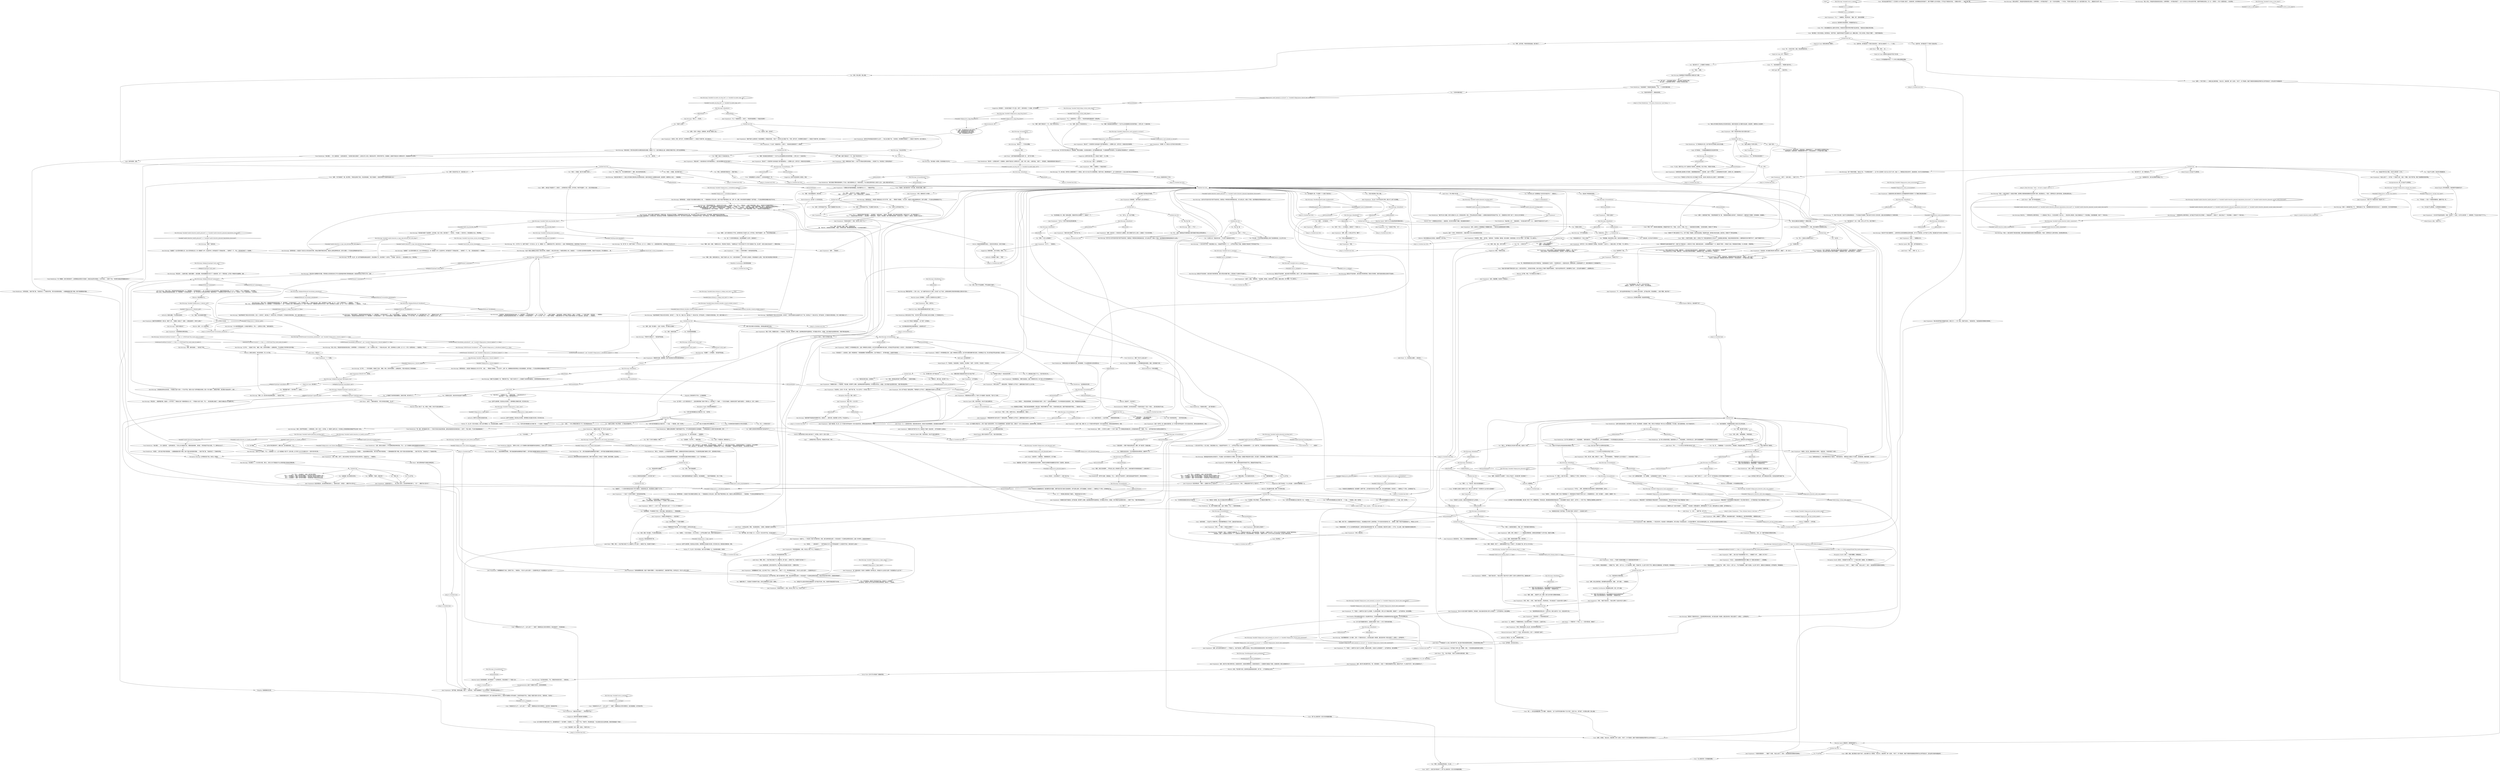 # VILLAGE / POSSE 2
# the defence part with the big defence hub etc
# ==================================================
digraph G {
	  0 [label="START"];
	  1 [label="input"];
	  2 [label="Cuno: “我会简短一点的，猪猡。别担心，坤诺可以的。”"];
	  3 [label="Empathy: 他有些喘不过气来，心中满是敬畏。"];
	  4 [label="You: “没错，那是一场大屠杀。不过他们那是自找的。”"];
	  5 [label="You: 哽住了。"];
	  6 [label="Kim Kitsuragi: “反正我没有看见。不过，里面还有些别的东西……”他转向你。"];
	  7 [label="Jump to: [Untitled hub]"];
	  8 [label="Trant Heidelstam: “有一种蜜蜂，在利它素的影响下，会把黄蜂幼虫带回它们的巢穴。蚂蚁也会这样对待蚜虫，认为它们是……”他停了下来。“你觉得它就是这样隐藏起来的吗？”"];
	  9 [label="Kim Kitsuragi: “是的——这样挺好的。”"];
	  10 [label="Jump to: [Untitled hub (03)]"];
	  11 [label="Untitled hub (03)"];
	  12 [label="Cuno: “猪猡，你他妈有什么毛病啊？！你怎么不说话了。告诉他们啊！我们做到了！”"];
	  13 [label="Jean Vicquemare: “当然了。*没有*动机……”他叹了口气。"];
	  14 [label="Jump to: [Kim Kitsuragi: \"\"Also -- we have a sniper's nest wi...\"]"];
	  15 [label="Jean Vicquemare: “*杰作*……”他翻了个白眼。“别这么自负了，哈里——我还能闻到风里飘来的酒味呢。”"];
	  16 [label="Kim Kitsuragi: Variable[\"village.posse_percept_alcohol_smell\"]"];
	  17 [label="Variable[\"village.posse_percept_alcohol_smell\"]", shape=diamond];
	  18 [label="!(Variable[\"village.posse_percept_alcohol_smell\"])", shape=diamond];
	  19 [label="Endurance: 你的嘴巴里尝到一股血液的铁锈味。"];
	  20 [label="Trant Heidelstam: “你知道吗，哈里——如果我可以稍微打断一下——如果你有*证据*的话，应该会很有帮助。任何证据——我都可以合作。对于RCM的公关宣传来说，这可是个很好的机会。”\n“你知道吗，哈里——如果我可以再打断一下——如果你有*证据*的话，应该会很有帮助。任何证据——我都可以合作。对于RCM的公关宣传来说，这可是个很好的机会。”"];
	  21 [label="Kim Kitsuragi: Variable[\"village.posse_phasmid_limbs\"]"];
	  22 [label="Variable[\"village.posse_phasmid_limbs\"]", shape=diamond];
	  23 [label="!(Variable[\"village.posse_phasmid_limbs\"])", shape=diamond];
	  24 [label="Suggestion: 继续。不要幸灾乐祸。"];
	  25 [label="Jean Vicquemare: “挺好的。在我听起来，你像是被艾弗拉特·克莱尔耍了。被骗了——第一百次了。”\n“挺好的。在我听起来，你像是被艾弗拉特·克莱尔耍了。而且这是真的——你*就是*他的小傀儡。”"];
	  26 [label="Kim Kitsuragi: Variable[\"village.posse_union_assassination\"]"];
	  27 [label="Variable[\"village.posse_union_assassination\"]", shape=diamond];
	  28 [label="!(Variable[\"village.posse_union_assassination\"])", shape=diamond];
	  29 [label="Kim Kitsuragi: IsCunoInParty()"];
	  30 [label="IsCunoInParty()", shape=diamond];
	  31 [label="!(IsCunoInParty())", shape=diamond];
	  32 [label="Jean Vicquemare: “是的，我们可以*看见*那件夹克。去他妈的世界。去他妈的警察职责。去他妈的维克玛——在我看来它就是这个意思。去他妈的吧。我们之前就经历过了。”"];
	  33 [label="Jean Vicquemare: “是的，我们可以看见那件夹克。‘喂，大家快看啦——我在一个*硬核恋物癖帮派*卧底。我谁也不在乎，什么事也不在乎。’我们之前就经历过了。”"];
	  34 [label="Jump to: [Untitled hub (03)]"];
	  35 [label="You: “我还把案子破了。已经*解决*了。全部的。”"];
	  36 [label="Kim Kitsuragi: Variable[\"plaza.tribunal_rc_dodge_ruud_shot\"] == false"];
	  37 [label="Variable[\"plaza.tribunal_rc_dodge_ruud_shot\"] == false", shape=diamond];
	  38 [label="!(Variable[\"plaza.tribunal_rc_dodge_ruud_shot\"] == false)", shape=diamond];
	  39 [label="Kim Kitsuragi: Variable[\"church.kim_racism_reconciled\"]"];
	  40 [label="Variable[\"church.kim_racism_reconciled\"]", shape=diamond];
	  41 [label="!(Variable[\"church.kim_racism_reconciled\"])", shape=diamond];
	  42 [label="Jean Vicquemare: “好吧，他确实做了点*事情*……”"];
	  43 [label="You: “还有一个死人——在木板道上。我发现了一个失踪人口。”"];
	  44 [label="Kim Kitsuragi: 看来警督并不希望你更深入地探讨这个问题。"];
	  45 [label="Cuno: “不。”他没有接受命令。“坤诺要*全盘*参与。”"];
	  46 [label="You: “坤诺——安静。”"];
	  47 [label="Cuno: “不。”他阻止了你。“你已经解释的够多了，猪猡。现在交给坤诺来处理。”"];
	  48 [label="You: “是的。要么回家，要么滚蛋。”"];
	  49 [label="Cuno: “是啊，拿出来吧，猪猡。凶器，大男孩的玩意。”\n“嗯。”他点点头，直视维克玛的眼睛。“凶器，大男孩的玩意。我的猪猡想拿给你看，不过你他妈的搞错了。”"];
	  50 [label="Empathy: 现在他是真的慌了神。"];
	  51 [label="Jean Vicquemare: “谁？谁是自找的？市民吗？曷城警督？他中枪之后，你到底为什么还会在*这里*？你还能惹出什么乱子来？”"];
	  52 [label="Authority: 某种证明你没有完全疯掉的东西。某种*可靠*的东西。你*做过*一些事情。很好的事情。说出来吧。"];
	  53 [label="Logic: 说的有道理，没错。"];
	  54 [label="Kim Kitsuragi: “我试过了……不过有点模糊。”"];
	  55 [label="Cuno: “别再告发你自己了。坤诺*需要*离开这个鬼地方。”他转向维克玛。“猪猡说这么重是为了打动你。没有那回事。他做的很好。告诉他们！”"];
	  56 [label="Trant Heidelstam: “当然。请原谅。我只是觉得这一点值得注意。”"];
	  57 [label="Jean Vicquemare: “好吧好吧……”他揉了揉太阳穴。“他会认罪吗？能对*检方*认罪吗？没有什么离奇的竹节虫，就直接认罪？”"];
	  58 [label="Jean Vicquemare: “卡拉洁——就是曷城警督拘留的那个嫌疑人吗？我看过他的报告了——别想骗我。”"];
	  59 [label="Kim Kitsuragi: Variable[\"seafort.deserter_health_phasmid\"]  or  Variable[\"seafort.deserter_phasmid_degradation_discussed\"]  or  Variable[\"seafort.deserter_phasmid_caused_randy_discussed\"]"];
	  60 [label="Variable[\"seafort.deserter_health_phasmid\"]  or  Variable[\"seafort.deserter_phasmid_degradation_discussed\"]  or  Variable[\"seafort.deserter_phasmid_caused_randy_discussed\"]", shape=diamond];
	  61 [label="!(Variable[\"seafort.deserter_health_phasmid\"]  or  Variable[\"seafort.deserter_phasmid_degradation_discussed\"]  or  Variable[\"seafort.deserter_phasmid_caused_randy_discussed\"])", shape=diamond];
	  62 [label="Conceptualization: 哦，还*远远*不止那些呢。"];
	  63 [label="Jean Vicquemare: 他扣起夹克。“而且，这一切都不能掩盖风里飘来的酒味。”"];
	  64 [label="Jump to: [Judit Minot: \"\"Jean, maybe...\" She stops and sigh...\"]"];
	  65 [label="Trant Heidelstam: “某种……它们叫什么来着？一个凉亭？是的。为了求偶表态而收集东西。这可能意味着它是一个雄性。不过……我不知道*昆虫*会表现出俗丽的行为。”"];
	  66 [label="Jump to: [IsCunoInParty()]"];
	  67 [label="Jean Vicquemare: “*神秘动物学家*也参与其中了？就到这里吧。不要再提什么竹节虫了。震颤性谵妄可没有什么公关价值。”"];
	  68 [label="Cuno: “你们永远也看不到它了！它已经有*100*年没被人发现了。去他妈的吧，我们都假装没有奇迹好了。我们不需要什么巨大的昆虫，它不在这个狗屁地方的话，一切都会*好的*……”他四下看了看。"];
	  69 [label="Volition: 他坚定的意志力肯定让他们减少了一些怀疑。他们中一定有人在想……"];
	  70 [label="Kim Kitsuragi: IsKimHere()"];
	  71 [label="IsKimHere()", shape=diamond];
	  72 [label="!(IsKimHere())", shape=diamond];
	  73 [label="Jean Vicquemare: “什么？把中转站交给克莱尔？”"];
	  74 [label="Untitled hub"];
	  75 [label="You: “吃掉那头猪！”"];
	  76 [label="Jean Vicquemare: “我怎么知道*阿尔古*不重要。重要的是——现在你是艾弗拉特的信使了。就是他所谓的，*工会成员*。他是*黑帮老大*，你知道吗？”\n“我怎么知道*阿尔古*不重要。重要的是——现在你是艾弗拉特的傀儡了。就像我刚才说的。他是*黑帮老大*，你知道吗？”"];
	  77 [label="Jean Vicquemare: “同意。”"];
	  78 [label="Judit Minot: “尸体被送到了41分局。我们的停尸房。我让提尔布鲁克和莫林安排葬礼，还有接待家属之类的。”"];
	  79 [label="Judit Minot: “当然了。”她转向维克玛。“把它当作是社区服务，怎么样？”"];
	  80 [label="Kim Kitsuragi: IsHighestCopotype(\"sorry_cop\")"];
	  81 [label="IsHighestCopotype(\"sorry_cop\")", shape=diamond];
	  82 [label="!(IsHighestCopotype(\"sorry_cop\"))", shape=diamond];
	  83 [label="Kim Kitsuragi: “更奇怪的是——他还是个马佐夫主义的社会经济学家，相信必须要铲除统治阶级。他是怎么调和这两种观点的，我不太清楚——不过他对这两者都*直言不讳*。”"];
	  84 [label="Kim Kitsuragi: “他逮捕了一名大革命时期的士兵，自从大革命结束之后，他一直隐藏了50年；在这些年间，他可能还犯下了其他凶杀案……”他停顿了一下。“哦——而且他还发现了一个新物种。”"];
	  85 [label="Untitled hub (02)"];
	  86 [label="You: “这个诅咒可能跟灰域有关。这是我大调查的一部分——对马丁内斯本身的调查。”"];
	  87 [label="Kim Kitsuragi: IsKimHere()"];
	  88 [label="IsKimHere()", shape=diamond];
	  89 [label="!(IsKimHere())", shape=diamond];
	  90 [label="Cuno: “哟——你先打住吧，混球。现在是坤诺的时间。”"];
	  91 [label="Jump to: [Untitled hub (03)]"];
	  92 [label="Cuno: “哦耶——是个该死的老头子干得。丛林里的老头子还是什么的。老不死的。坤诺不知道那个。看——真正的狗屁玩意是……”"];
	  93 [label="Jump to: [Untitled hub (04)]"];
	  94 [label="Untitled hub (04)"];
	  95 [label="Composure: 他的手因为激动和兴奋而颤抖。"];
	  96 [label="Jean Vicquemare: “我不知道。我有些迷糊。哈里——”他转向你。“你是不是随便找了个岛上的流浪汉，然后把罪名加到他头上了？”"];
	  97 [label="Untitled hub"];
	  98 [label="Trant Heidelstam: “事实上，你知道吗——这可能意味着它是一个雄性。这跟我的研究领域实在是相去甚远，不过我觉得这类巢穴被称为‘凉亭’。是用来吸引伴侣的。”"];
	  99 [label="Trant Heidelstam: “有意思……那它肯定*特别*容易患病。一点细菌就能毁灭整个种族。我们*可能*说的是保护措施……”他四下看了看，飞快地评估了一下海岸的环境。"];
	  100 [label="Judit Minot: “这样可能真的能帮我们处理一些……眼下的*问题*。”"];
	  101 [label="Trant Heidelstam: “我们还能在‘警察发现新物种’上下功夫。我在玛耶斯塔认识一个很好的家伙。不过只能在高等学校的人发现它*之后*。边缘人群是*做不到*的。”"];
	  102 [label="Jean Vicquemare: “什么鬼？”他竖起耳朵——起风了。“听起来你在教堂里开了一家夜店。”"];
	  103 [label="Kim Kitsuragi: IsCunoInParty()"];
	  104 [label="IsCunoInParty()", shape=diamond];
	  105 [label="!(IsCunoInParty())", shape=diamond];
	  106 [label="Jean Vicquemare: “我100%肯定*结果*不是那样的。你知道的，别说2毫米的灰域小洞什么的鬼话了——这不是悖论B。我们是警察。”"];
	  107 [label="You: “按他现在的状态？我不知道。不过*我们*拿到一份供词了——他向我们认罪了。”"];
	  108 [label="Untitled hub (03)"];
	  109 [label="Kim Kitsuragi: “不，警探——我们*有*动机……”他朝你比了个手势，示意你说下去。"];
	  110 [label="Kim Kitsuragi: “是个*可能*的诱因，”他纠正了你。“不过即便没有那个——这个男人在海湾的一座小岛上生活了50年。独自一人。憎恨瑞瓦肖现在的样子。就动机而言，检方可以有很多种选择。”"];
	  111 [label="You: “不仅如此——它是一个完美的折叠机制。就像竹节虫一样。”"];
	  112 [label="Inland Empire: 远远，*远远*不止。"];
	  113 [label="Jean Vicquemare: 他扣起夹克。“而且，它也没能掩盖风里飘来的酒味。”"];
	  114 [label="Kim Kitsuragi: IsCunoInParty()"];
	  115 [label="IsCunoInParty()", shape=diamond];
	  116 [label="!(IsCunoInParty())", shape=diamond];
	  117 [label="Jean Vicquemare: “什么？”他压低了声音。“为了……”"];
	  118 [label="You: “胖子。”"];
	  119 [label="You: “这是个意外。”"];
	  120 [label="You: “我为无法解决的问题策划了一种解决方案。”"];
	  121 [label="Jean Vicquemare: “太棒了。谢谢。”他转向你。“你还吸毒，我知道。去他妈的吧。没事的。我是认真的。除了喝酒，*什么*都可以。”"];
	  122 [label="Perception (Hearing): 在呼啸的狂风下面，你听见一声喘息。"];
	  123 [label="Reaction Speed: 在他的脑海里，他已经构想了一个自然保护区，而且还想到了一个*最佳人选*。"];
	  124 [label="Kim Kitsuragi: Variable[\"village.posse_union_assassination\"]"];
	  125 [label="Variable[\"village.posse_union_assassination\"]", shape=diamond];
	  126 [label="!(Variable[\"village.posse_union_assassination\"])", shape=diamond];
	  127 [label="Savoir Faire: 也许它可以用滚的？就像屎壳郎。"];
	  128 [label="Jump to: [Untitled hub (03)]"];
	  129 [label="POSSE 2"];
	  130 [label="Authority: 他想过道歉，不过还是决定放弃。"];
	  131 [label="You: 这不是个好主意。"];
	  132 [label="Kim Kitsuragi: “RCM是有警察组成的，也*就是*国家机关。所以——这里有点小矛盾。”他转向维克玛。"];
	  133 [label="Kim Kitsuragi: “很让人担心。特别是考虑到他的政治观点。杜博阿警探——你可能也知道了——是一个法西斯主义者。一个极右派仇女者，当然，还有种族主义之类的。这一点——作为一名警官来说——”他摇摇头。“不太好。”"];
	  134 [label="Kim Kitsuragi: Variable[\"village.posse_2_ultraliberal_highest\"]"];
	  135 [label="Variable[\"village.posse_2_ultraliberal_highest\"]", shape=diamond];
	  136 [label="!(Variable[\"village.posse_2_ultraliberal_highest\"])", shape=diamond];
	  137 [label="Kim Kitsuragi: Variable[\"seafort.deserter_health_phasmid\"]  or  Variable[\"seafort.deserter_phasmid_degradation_discussed\"]"];
	  138 [label="Variable[\"seafort.deserter_health_phasmid\"]  or  Variable[\"seafort.deserter_phasmid_degradation_discussed\"]", shape=diamond];
	  139 [label="!(Variable[\"seafort.deserter_health_phasmid\"]  or  Variable[\"seafort.deserter_phasmid_degradation_discussed\"])", shape=diamond];
	  140 [label="You: “那个凶手——利连诺维奇·德罗斯——我们找到了他的强力动机。”\n“那个凶手——利连诺维奇·德罗斯——我找到了他的强力动机。”"];
	  141 [label="Esprit de Corps: 他现在想的是“闭嘴吧”。"];
	  142 [label="You: “呃——大男孩的东西？”"];
	  143 [label="You: “它把*东西*都收藏在自己的巢穴里：看，一本护照。”"];
	  144 [label="Kim Kitsuragi: Variable[\"auto.is_snowing\"]"];
	  145 [label="Variable[\"auto.is_snowing\"]", shape=diamond];
	  146 [label="!(Variable[\"auto.is_snowing\"])", shape=diamond];
	  147 [label="Cuno: “你他妈的为什么不——出什么事了？！”他瞥了一眼默默站在大雨中的警官们。雨水倾盆而下，冲洗着混凝土……"];
	  148 [label="Logic: 这样不太顺利啊。现在拿出点东西来——某种理智又清晰的东西。捍卫你的立场。"];
	  149 [label="Jean Vicquemare: “你醉醺醺地闯了进去，自己中枪了不说——还害死了别人。”他叹了一口气，然后更镇定地说道：“你为什么会在*这里*——在曷城中枪之后？”"];
	  150 [label="Kim Kitsuragi: Variable[\"village.posse_2_logic_sane\"]"];
	  151 [label="Variable[\"village.posse_2_logic_sane\"]", shape=diamond];
	  152 [label="!(Variable[\"village.posse_2_logic_sane\"])", shape=diamond];
	  153 [label="Jean Vicquemare: “这*不是*笑话。我们*会*抛弃你的，哈里。我们会把你留在这里——你会变成另一个在海岸边游荡的流浪汉。把这当作是对你的*审判*。别他妈的再胡闹了。”"];
	  154 [label="Volition: 别再忍受这种羞辱了。你-把-案子-破了！"];
	  155 [label="Trant Heidelstam: “当然。我也说过了。我只是猜测。*我*没有亲眼看到。”他停顿了一下，在脑子里反复思考着。“如果能用四肢移动一个头盔的话，它肯定很健壮……”\n“当然。我也说过了。我只是猜测。*我*没有亲眼看到。如果能移动*那个*的话，它肯定很健壮，”他指着你的头盔说到，“而且用的是它的四肢。”"];
	  156 [label="Trant Heidelstam: 他点点头。“那种大小的话，这个生物拥有大量的表面面积来存放神经元。它基本上是个几何结构。”"];
	  157 [label="Trant Heidelstam: “当然。我有点太超前了。竹节虫拥有原始的神经系统。不过——这个生物拥有大量的表面面积来存放神经元……”"];
	  158 [label="Trant Heidelstam: “难以置信……”他一边重复着，一边转向维克玛。“没有相片就有点困难了。出现在文件上的话，看起来会非常、非常的华而不实。在我看来，这根本不是在说*义务警员杀手*。而是很好的公关宣传。”"];
	  159 [label="You: “等等——你什么时候做的？”"];
	  160 [label="Kim Kitsuragi: Variable[\"TASK.fridge_victims_body_done\"]"];
	  161 [label="Variable[\"TASK.fridge_victims_body_done\"]", shape=diamond];
	  162 [label="!(Variable[\"TASK.fridge_victims_body_done\"])", shape=diamond];
	  163 [label="Rhetoric: 让男孩准备好。你可能需要他的帮助。"];
	  164 [label="Cuno: “是啊，西装男。听好了——雇佣兵跟他想干的女人干起来了。所以他就杀了他。那个女人叫卡拉洁。”"];
	  165 [label="You: “他是个受过训练的狙击手。他的武器要命中目标实在是绰绰有余。”\n“他是个受过训练的狙击手。他用的武器——弹道是符合的。”"];
	  166 [label="Jean Vicquemare: “嫉妒……我以为这个利连诺维奇是个老人。一直躲藏了50年……他都七十多了吧？”"];
	  167 [label="Perception (Smell): 该死的，它难道就不会*散开*吗？！它*就在*那里！就像是，深入骨髓或者什么……"];
	  168 [label="Electrochemistry: 这只是个小小的庆祝活动。"];
	  169 [label="Cuno: “那个岛上他妈的有一支巨大的四条腿的螳螂。”"];
	  170 [label="You: “里面完全是白色的，不过外面是棕色和米黄色的。就像芦苇一样。”"];
	  171 [label="Untitled hub (02)"];
	  172 [label="Jean Vicquemare: “这是个瞄准镜。枪上的。这一切*基本*都不能证明一只巨大昆虫的存在。跟你说说我的理论吧，哈里。”"];
	  173 [label="Trant Heidelstam: “植物变成昆虫*是*很典型的幻觉。甚至很典型，可以追溯到很多古老的部落社会。”"];
	  174 [label="You: 只是点点头。"];
	  175 [label="Trant Heidelstam: “为了保持政治中立性，我*不想*参与任何跟工会有关的话题。”"];
	  176 [label="You: “我只是告诉了一些人一些事。没什么大不了的。现在平静多了。”"];
	  177 [label="Judit Minot: “天啦……冷静一点，让。”"];
	  178 [label="Jump to: [Untitled hub (03)]"];
	  179 [label="Kim Kitsuragi: CheckEquipped(\"jacket_pissflaubert\")"];
	  180 [label="CheckEquipped(\"jacket_pissflaubert\")", shape=diamond];
	  181 [label="!(CheckEquipped(\"jacket_pissflaubert\"))", shape=diamond];
	  182 [label="Jean Vicquemare: “聊过？好吧。你跟我们说的——不是新闻。不是证据，甚至算不上观察。这是神秘动物学的虚构陈述。你可能是从悖论B，水瓶座，任何*神秘*电台那里听来的。*我的*理论是这样的。”"];
	  183 [label="Kim Kitsuragi: “等等，最好还是我……”他压低了声音。"];
	  184 [label="Kim Kitsuragi: “这个嘛……”一阵冷风袭来。他竖起了衣领。“酗酒，失枪，还有弄丢警徽——这都是真的。*而且*他还会在工作期间酗酒。”"];
	  185 [label="Kim Kitsuragi: “更奇怪的是——他还是个极端自由主义的‘实干家’，总是……”警督捏了捏鼻根。“马力全开。他是怎么调和这两种观点的，我不太清楚——不过他对这两者都直言不讳。”"];
	  186 [label="Kim Kitsuragi: “除了那一次之外，他一直不知疲倦地调查这起案子。而且还解决了它。我们得到了一份供词，一件凶器，*还有*犯人——现在就锁在小岛上，等待押送。”"];
	  187 [label="Trant Heidelstam: “一个……新物种？”"];
	  188 [label="Kim Kitsuragi: “一只巨大的竹节虫。它就在那座小岛上，伪装成芦苇的样子。它……从芦苇丛中现出了真身。我想我们可能发现了伊苏林迪竹节虫。”"];
	  189 [label="Judit Minot: “所以*确实*有关联……”"];
	  190 [label="You: “还有，那只竹节虫是雌性。芦苇丛就是它的巢穴。”"];
	  191 [label="You: “装卸工会的前任领导被*我们*这位凶手杀了。”"];
	  192 [label="Cuno: “是啊，大狗屎。”他点点头，抱起双臂，像个小皇帝。“听好了，你个西装男。我接下来要讲的超超超自然事件会让你吓到拉肚子。”"];
	  193 [label="Untitled hub (02)"];
	  194 [label="Judit Minot: “警督。真的……我……”"];
	  195 [label="Cuno: “是啊，狗屎。我们把他们*全部*干掉了。我们清理了这一团狗屎。”他点点头，抱起双臂，像个小皇帝。“听好了，你个西装男。我接下来要讲的超超超自然事件会让你吓到拉肚子，因为这样才他妈叫超逼自然。”"];
	  196 [label="You: “等等，还没到超自然的部分。先让我……”"];
	  197 [label="Jean Vicquemare: “什么？！”他嘲笑到，然后转向你。“抱歉，孩子，我和哈里需要……”"];
	  198 [label="Kim Kitsuragi: Variable[\"auto.is_raining\"]"];
	  199 [label="Variable[\"auto.is_raining\"]", shape=diamond];
	  200 [label="!(Variable[\"auto.is_raining\"])", shape=diamond];
	  201 [label="Untitled hub (05)"];
	  202 [label="Kim Kitsuragi: Variable[\"ice.andre_ok_drug_lab\"]  or  Variable[\"ice.andre_logic_cut\"]"];
	  203 [label="Variable[\"ice.andre_ok_drug_lab\"]  or  Variable[\"ice.andre_logic_cut\"]", shape=diamond];
	  204 [label="!(Variable[\"ice.andre_ok_drug_lab\"]  or  Variable[\"ice.andre_logic_cut\"])", shape=diamond];
	  205 [label="Jean Vicquemare: “没了它……”他摇摇头。"];
	  206 [label="Kim Kitsuragi: “你出去的时候。”"];
	  207 [label="You: “是啊，而且那家夜店叫*极乐迪斯科*。”\n“是啊，而且那家夜店叫*绝不休战*。”\n“是啊，而且那家夜店叫*瑞瓦肖西部*。”\n“是啊，而且那家夜店叫*归来*。”"];
	  208 [label="Jump to: [Untitled hub (03)]"];
	  209 [label="Jean Vicquemare: “什么？”他竖起耳朵——起风了。“听起来你是想在教堂里开一家夜店啊。”"];
	  210 [label="Kim Kitsuragi: “我们需要那里的一台*冰箱*。还有一个可能的目击证人。他只是在追踪一条线索，最后还给本地一家店主提供了一点建议——这样挺好的。”"];
	  211 [label="Kim Kitsuragi: Variable[\"village.posse_used_anomaly_as_excuse\"]  or  Variable[\"village.posse_church_hole_mentioned\"]"];
	  212 [label="Variable[\"village.posse_used_anomaly_as_excuse\"]  or  Variable[\"village.posse_church_hole_mentioned\"]", shape=diamond];
	  213 [label="!(Variable[\"village.posse_used_anomaly_as_excuse\"]  or  Variable[\"village.posse_church_hole_mentioned\"])", shape=diamond];
	  214 [label="Trant Heidelstam: “这种习俗来自格拉德，他们那里有一些父姓：克拉索维奇，拉索维奇，等等。革命分子觉得这是一种沙文主义的返祖现象，所以相反，他们会使用母姓，衍生于母亲的名字。”"];
	  215 [label="You: “坤诺。集中眼下的任务。”"];
	  216 [label="Kim Kitsuragi: IsKimHere()"];
	  217 [label="IsKimHere()", shape=diamond];
	  218 [label="!(IsKimHere())", shape=diamond];
	  219 [label="You: “他是个受过训练的狙击手。他的武器要命中目标实在是绰绰有余。”\n“他是个受过训练的狙击手。他用的武器——弹道是符合的。”"];
	  220 [label="Jean Vicquemare: “成功了吗？他成功引起一场战争了吗？”"];
	  221 [label="Inland Empire: 还*远远*不止那些呢。"];
	  222 [label="You: “还*远远*不止那些呢。它会帮我把朵拉赢回来。”"];
	  223 [label="Jean Vicquemare: “*完美的折叠机制*……”他翻了个白眼。“别这么自负了，哈里——我还能闻到风里飘来的酒味呢。”"];
	  224 [label="You: “哦耶，肯定会超逼自然。快告诉他。”"];
	  225 [label="Suggestion: 他们不会考虑一个以上的证据——选择的时候要明智一点。"];
	  226 [label="Untitled hub"];
	  227 [label="You: “也许神秘动物学家告诉我的那些话，让我陷得太深了……”"];
	  228 [label="Jump to: [Untitled hub (03)]"];
	  229 [label="Untitled hub (02)"];
	  230 [label="Kim Kitsuragi: “他还没有*解决*它——他在公司代表和艾弗拉特之间互相传递消息。直到代表发现工会想要发动战争。就在那时，梅西耶女士决定……”他耸耸肩。"];
	  231 [label="Reaction Speed: *没有*什么可以挑战男孩即将爆发的怒火。"];
	  232 [label="You: “我在公司代表和艾弗拉特之间互相传递消息。直到代表发现工会*想要*发动战争。就在那时，梅西耶女士决定离开。”"];
	  233 [label="Kim Kitsuragi: “他做了自己能做的一切，”警督打断了他。“*我们*已经尽力了。公司雇佣了未经审查的雇佣兵。杜博阿警督把他们跟本地人隔开了。”"];
	  234 [label="Kim Kitsuragi: “还有海里那辆汽車——我当时*并不在*现场……”他深吸一口气。“不过——尽管如此——他是个很棒的警探。事实上，他是我见过的最棒的警探之一。”\n“还有海里那辆汽車，毒品，当然了，还有他服用的某种用来感应幻觉的抗辐射药物……”他深吸一口气。“不过——尽管如此——他是个很棒的警探。事实上，他是我见过的最棒的警探之一。”\n“还有海里那辆汽車，毒品，当然了——主要是安非他命……”他深吸一口气。“不过——尽管如此——他是个很棒的警探。事实上，他是我见过的最棒的警探之一。”\n“还有海里那辆汽車，到处不停抽烟，一直在抽……”他深吸一口气。“不过——尽管如此——他是个很棒的警探。事实上，他是我见过的最棒的警探之一。”"];
	  235 [label="Jean Vicquemare: “……”"];
	  236 [label="Kim Kitsuragi: “我知道这听起来有点异想天开。不过我是一名四次授勋的RCM警督。我不会编出一套邂逅*神秘动物*的说辞，来为我的一天增添趣味。我的神智非常、非常清醒。”"];
	  237 [label="You: “嘣。嘣。嘣。”"];
	  238 [label="You: “很难以置信。不过它是真实存在的。”"];
	  239 [label="Kim Kitsuragi: 「很让人担心。特别是考虑到他的政治观点。杜．博亞警探——你可能也知道了——是一位马佐夫主义的社会经济学家。他想铲除掉统治阶级。这一点——同样的——作为一名警官来说……有点奇怪。」\n「很让人担心。特别是考虑到他的政治观点。杜．博亞警探——你可能也知道了——是一位马佐夫主义的社会经济学家。他甚至参加了一个高度理论化的地下读书会。这一点——同样的——作为一名警官来说……有点奇怪。」"];
	  240 [label="You: “它把*东西*都收藏在自己的巢穴里：一个头盔，一个瞄准镜，还有一本护照。”"];
	  241 [label="Cuno: “哟，坤诺觉得你根本没有认真*听*坤诺的话。”他用食指抵住了太阳穴。“你觉得你在听——但是你没在听。那群狗杂种，还有那些盔甲小子，他妈的都是来马丁内斯搞破坏的。”"];
	  242 [label="Authority: 某种可以证明你没发疯的东西。"];
	  243 [label="Kim Kitsuragi: Variable[\"village.posse_2_logic_sane\"]"];
	  244 [label="Variable[\"village.posse_2_logic_sane\"]", shape=diamond];
	  245 [label="!(Variable[\"village.posse_2_logic_sane\"])", shape=diamond];
	  246 [label="Jean Vicquemare: “他多大了——80岁？90岁？我们在说什么呢？一个*八九十岁*的狙击手？”"];
	  247 [label="Kim Kitsuragi: “事实上——你没有。”"];
	  248 [label="Jean Vicquemare: “当然，警督。当然了。我们应该把这个案子和竹节虫完全分割开来。大家是不会……”他摇摇头。"];
	  249 [label="Trant Heidelstam: “难以置信……”他一边重复着，一边转向维克玛。“它的公关价值是非凡的。‘警察发现新物种。’甚至是：‘伊苏林迪竹节虫大发现。’不。那样有点太过了。”"];
	  250 [label="Trant Heidelstam: “绝对的——这真是太棒了。在我看来，这根本不是在说‘义务警员杀手’。这是：科学，新闻，人类的利益。”他笑了。“你知道的，你能拍到那张相片真是太好了。”"];
	  251 [label="Kim Kitsuragi: IsCunoInParty()"];
	  252 [label="IsCunoInParty()", shape=diamond];
	  253 [label="!(IsCunoInParty())", shape=diamond];
	  254 [label="Jump to: [Untitled hub (03)]"];
	  255 [label="Jean Vicquemare: “是啊，我不会再多浪费时间了——不管是什么，肯定不是灰域，或者巨大的昆虫。悖论B之类的屁话就说到这里吧，我们可是警察。”"];
	  256 [label="Logic: 这样很好。他们没办法否认。"];
	  257 [label="Jump to: [Untitled hub (03)]"];
	  258 [label="You: “这是我的杰作。他们会在警察学校教这个的。”"];
	  259 [label="You: “呃……大革命万岁！”"];
	  260 [label="Kim Kitsuragi: CheckEquipped(\"jacket_fucktheworld\")"];
	  261 [label="CheckEquipped(\"jacket_fucktheworld\")", shape=diamond];
	  262 [label="!(CheckEquipped(\"jacket_fucktheworld\"))", shape=diamond];
	  263 [label="Jump to: [IsKimHere()]"];
	  264 [label="Kim Kitsuragi: IsCunoInParty()"];
	  265 [label="IsCunoInParty()", shape=diamond];
	  266 [label="!(IsCunoInParty())", shape=diamond];
	  267 [label="Jump to: [Untitled hub]"];
	  268 [label="Rhetoric: 如果让他来说，肯定会好很多。好上100万倍。"];
	  269 [label="Kim Kitsuragi: “警探，这一点由*我*来说效果会更好……”他压低了声音。"];
	  270 [label="Kim Kitsuragi: “他这样做承受了相当大的生命风险。他中枪了——不是一枪，而是二枪。我们阻止了一场处决行动，而不是谈判。与可能发生的情况相比，死亡人数已经最小化了。”"];
	  271 [label="Kim Kitsuragi: “对案子的看法吗？”"];
	  272 [label="Kim Kitsuragi: IsHighestCopotype(\"apocalypse_cop\")"];
	  273 [label="IsHighestCopotype(\"apocalypse_cop\")", shape=diamond];
	  274 [label="!(IsHighestCopotype(\"apocalypse_cop\"))", shape=diamond];
	  275 [label="Kim Kitsuragi: IsHighestPolitical(\"communist\")"];
	  276 [label="IsHighestPolitical(\"communist\")", shape=diamond];
	  277 [label="!(IsHighestPolitical(\"communist\"))", shape=diamond];
	  278 [label="Kim Kitsuragi: “真的太奇怪了。特别是考虑到他的政治观点。杜博阿警探——你可能也知道了——是一个忠实的道德家。一个中间派。不容易引发政治冲突，这一点是可圈可点的。不过……跟他的行为并不一致。”"];
	  279 [label="Kim Kitsuragi: Variable[\"seafort.deserter_rc_logic_link_between_des_and_edgar\"]"];
	  280 [label="Variable[\"seafort.deserter_rc_logic_link_between_des_and_edgar\"]", shape=diamond];
	  281 [label="!(Variable[\"seafort.deserter_rc_logic_link_between_des_and_edgar\"])", shape=diamond];
	  282 [label="Kim Kitsuragi: Variable[\"auto.is_snowing\"]"];
	  283 [label="Variable[\"auto.is_snowing\"]", shape=diamond];
	  284 [label="!(Variable[\"auto.is_snowing\"])", shape=diamond];
	  285 [label="You: “所以你怎么说？还想要我这个高手高手高高手吗？”（指着自己。）"];
	  286 [label="Hand/Eye Coordination: 他的意思是凶器。"];
	  287 [label="Drama: 不要跟他说竹节虫的事。他*不会*相信的。这件事-没有-发生！"];
	  288 [label="You: “只是一种直觉。”"];
	  289 [label="Trant Heidelstam: “呃——那它到底是雄性或者雌性就不重要了。凉亭可能只是孤雌生殖突变之前的退化行为。”"];
	  290 [label="Jean Vicquemare: “它需要白色外套和玻璃器皿。我们需要专业人士……”他看向芦苇丛。"];
	  291 [label="Jump to: [Untitled hub (03)]"];
	  292 [label="Untitled hub (03)"];
	  293 [label="Jump to: [Untitled hub (03)]"];
	  294 [label="You: “是啊，我复兴了本地的夜生活。”"];
	  295 [label="Jump to: [Trant Heidelstam: \"\"Of course. Excuse me. I just thoug...\"]"];
	  296 [label="Cuno: “他妈的，用望远镜偷窥……”他镇定下来。“是啊——那个女人。忘了这码事吧，猪猡，不是她干的。岛上那个老爷子干得。雇佣兵正在跟她鬼混，他不能忍受。坤诺就能忍。”"];
	  297 [label="Physical Instrument: 它留下了一个标记。他们没办法否认，孩子——你抓住那个杂种了。"];
	  298 [label="Inland Empire: 到此为止。裁决结果下来了。"];
	  299 [label="Jump to: [Jean Vicquemare: \"\"Fine. Brilliant theory. A real mas...\"]"];
	  300 [label="Rhetoric: 拿出最好的证据。像你一样可靠的证据。"];
	  301 [label="Jean Vicquemare: “好吧。一个问题——你是怎么知道的？”"];
	  302 [label="You: “它就在那里。”（把头盔拿给他看。）\n“它就在那里。”（指着你的脑袋。）"];
	  303 [label="Jump to: [Untitled hub (03)]"];
	  304 [label="You: 自己保密。"];
	  305 [label="Kim Kitsuragi: IsHighestCopotype(\"superstar_cop\")"];
	  306 [label="IsHighestCopotype(\"superstar_cop\")", shape=diamond];
	  307 [label="!(IsHighestCopotype(\"superstar_cop\"))", shape=diamond];
	  308 [label="Kim Kitsuragi: IsHighestPolitical(\"ultraliberal\")"];
	  309 [label="IsHighestPolitical(\"ultraliberal\")", shape=diamond];
	  310 [label="!(IsHighestPolitical(\"ultraliberal\"))", shape=diamond];
	  311 [label="Untitled hub"];
	  312 [label="Kim Kitsuragi: “警探？”他转向你。"];
	  313 [label="Kim Kitsuragi: 「真的太奇怪了。特别是考虑到他的政治观点。杜．博亞警探——你可能也知道了——是一个忠实的道德家。一个中间派。不容易引发政治冲突，这一点是可圈可点的。不过……跟他的行为并不一致。」\n「真的太奇怪了。特别是考虑到他的政治观点。杜．博亞警探——你可能也知道了——是一个忠实的道德家。他最近试图联系一艘联盟战舰，为了分派‘责任’，这一点是可圈可点的。不过……跟他的行为并不一致。」"];
	  314 [label="You: “这些年来，他可能还犯下了*其他*几起凶杀案。”"];
	  315 [label="Jean Vicquemare: “听起来太疯狂了，哈里。你在岛上*做了*什么？”"];
	  316 [label="Judit Minot: “大声说出来吧，警督，”她试着安慰你。“没事的。我相信那个逃兵的存在。”"];
	  317 [label="Trant Heidelstam: “雌性？你为什么会这么想？”"];
	  318 [label="Trant Heidelstam: “就像自己克隆一样？你为什么这么想？”"];
	  319 [label="Jump to: [Untitled hub (03)]"];
	  320 [label="Cuno: “别再提教堂什么的鬼话了。让你听起来更疯子一样。”"];
	  321 [label="Kim Kitsuragi: IsKimHere()"];
	  322 [label="IsKimHere()", shape=diamond];
	  323 [label="!(IsKimHere())", shape=diamond];
	  324 [label="You: “哦耶！而且我还在那里发现了一个迄今为止还未被探索过的灰域学现象——世界上有一个2毫米的洞。”"];
	  325 [label="Jean Vicquemare: “*为什么*？那可不是你来这里该做的事。”"];
	  326 [label="Judit Minot: “让——这*的确*是他的风格。”"];
	  327 [label="You: “他是个受过训练的狙击手。他的武器要命中目标实在是绰绰有余。”\n“他是个受过训练的狙击手。他用的武器——弹道是符合的。”"];
	  328 [label="Kim Kitsuragi: IsKimHere()"];
	  329 [label="IsKimHere()", shape=diamond];
	  330 [label="!(IsKimHere())", shape=diamond];
	  331 [label="Jean Vicquemare: “嫉妒？他多大了——80岁？*90*岁？你不是说他从大革命时期就开始躲藏了吗？”"];
	  332 [label="You: “我还是不算*完全*满意。本来可以再利落*一点*的。”"];
	  333 [label="Jump to: [seafort.deserter_bullet_connection]"];
	  334 [label="Jean Vicquemare: “人际关系不是这样运转的，哈里。你发现了一个逃兵。30年代以来的第一个。值得称赞。不过这也*改变*不了什么。”"];
	  335 [label="Kim Kitsuragi: Variable[\"village.posse_trant_matronym\"]"];
	  336 [label="Variable[\"village.posse_trant_matronym\"]", shape=diamond];
	  337 [label="!(Variable[\"village.posse_trant_matronym\"])", shape=diamond];
	  338 [label="Kim Kitsuragi: IsCunoInParty()"];
	  339 [label="IsCunoInParty()", shape=diamond];
	  340 [label="!(IsCunoInParty())", shape=diamond];
	  341 [label="You: “*这个*真的特别奇怪。”（把护照拿给他看。）"];
	  342 [label="Jean Vicquemare: “跟一具尸体说话？就到这里吧。不要再提什么竹节虫了。震颤性谵妄可没有什么公关价值。”"];
	  343 [label="Kim Kitsuragi: IsKimHere()"];
	  344 [label="IsKimHere()", shape=diamond];
	  345 [label="!(IsKimHere())", shape=diamond];
	  346 [label="Jean Vicquemare: “听起来你被*耍*了，哈里。因为你被阿尔古搞得晕头转向。”"];
	  347 [label="Jean Vicquemare: “这就是你想让我们调查前任工会领袖遇刺事件的原因吗？为了摆脱艾弗拉特的控制？”"];
	  348 [label="Rhetoric: 该死。不是*那件*夹克，是你帮厄运漩涡找到的那件。算了吧……它不值得你这么努力。"];
	  349 [label="You: “坤诺是我帮过的一个街头小混混。”"];
	  350 [label="Authority: 还是要给你记上一分。这一点无可否认。"];
	  351 [label="Kim Kitsuragi: Variable[\"plaza.tribunal_shoulder_wound_avoided_cuirass\"]"];
	  352 [label="Variable[\"plaza.tribunal_shoulder_wound_avoided_cuirass\"]", shape=diamond];
	  353 [label="!(Variable[\"plaza.tribunal_shoulder_wound_avoided_cuirass\"])", shape=diamond];
	  354 [label="Kim Kitsuragi: IsTHCPresent(\"sorry_cop\")"];
	  355 [label="IsTHCPresent(\"sorry_cop\")", shape=diamond];
	  356 [label="!(IsTHCPresent(\"sorry_cop\"))", shape=diamond];
	  357 [label="Kim Kitsuragi: “他可以说服人类把知道的一切都告诉他。而且他永远不知停歇。在我跟他相处的这段日子里，他从未停止过对这个案子的调查。他不知疲倦。被某种疯狂的东西驱动着。”\n“他可以说服人类把知道的*一切*都告诉他。而且他永远不知停歇。在我跟他相处的这段日子里，他从未停止过追查线索，不管到底有多不靠谱，有多不着边际。他不知疲倦。被某种疯狂的东西驱动着。”"];
	  358 [label="Jean Vicquemare: “……”"];
	  359 [label="You: “从本质上讲，可能没有关联——不过犯人可能知道它的存在。”"];
	  360 [label="You: “这可能是件小事，不过我帮一个人找到了他的夹克！”"];
	  361 [label="Jean Vicquemare: “你说得对。这*是*一件小事。”他四下看了看。“有人在乎吗？一件夹克？没人？”"];
	  362 [label="Kim Kitsuragi: IsCunoInParty()"];
	  363 [label="IsCunoInParty()", shape=diamond];
	  364 [label="!(IsCunoInParty())", shape=diamond];
	  365 [label="Cuno: “把那些微不足道的混账都干掉了。拯救了这个狗屁玩意——该死的马丁内斯。我看见他在哀悼……他的猪猡搭档废了一半。被送到了車里——坤诺站了出来。坤诺他妈的代替他。大人的位置——警探坤诺。”"];
	  366 [label="You: “坤诺，如果你要打断我的话——那就干脆点。”"];
	  367 [label="Jean Vicquemare: “一个逃兵——大革命时期的？”他听起来有些怀疑。"];
	  368 [label="Perception (Sight): 现在他的双眼湿润了。"];
	  369 [label="Cuno: “你他妈的为什么不——出什么事了？！”他瞥了一眼默默站在大雪中的警官们。他们回望着他，似乎有些茫然。"];
	  370 [label="Untitled hub (02)"];
	  371 [label="You: “这是很疯狂。不过我拿到了供词，*还有*凶器。他现在就在岛上——等着被逮捕。”"];
	  372 [label="Jean Vicquemare: “听起来太疯狂了，哈里。你在岛上*做了*什么？你出什么事了？”"];
	  373 [label="Authority: 这样不太顺利啊。现在拿出点东西来。某种理智又有说服力的东西。捍卫你的立场。做你擅长的那些事。好事。"];
	  374 [label="Jean Vicquemare: “听起来像是癔症，哈里。你在岛上*做了*什么？你到底怎么了？”"];
	  375 [label="You: “它把*东西*都收藏在自己的巢穴里：一个头盔，一个瞄准镜，还有一本护照。”"];
	  376 [label="You: “我想它会释放一种化学物质，让它看起来更像芦苇。”"];
	  377 [label="Kim Kitsuragi: “因为我是一名警探。而且制毒是*非法*的。”"];
	  378 [label="You: “呃……那好吧。”"];
	  379 [label="You: “没什么。这一点也不重要。”"];
	  380 [label="Inland Empire: 解决*支线任务*什么的，*绝对*是你的风格。"];
	  381 [label="Judit Minot: “所以……一个ICM的士兵*很可能*会叫这个名字。”"];
	  382 [label="Kim Kitsuragi: Variable[\"village.posse_deserter_auth_cuno_explain\"]"];
	  383 [label="Variable[\"village.posse_deserter_auth_cuno_explain\"]", shape=diamond];
	  384 [label="!(Variable[\"village.posse_deserter_auth_cuno_explain\"])", shape=diamond];
	  385 [label="Kim Kitsuragi: Variable[\"TASK.arrest_klaasje_done\"] == false"];
	  386 [label="Variable[\"TASK.arrest_klaasje_done\"] == false", shape=diamond];
	  387 [label="!(Variable[\"TASK.arrest_klaasje_done\"] == false)", shape=diamond];
	  388 [label="Kim Kitsuragi: IsKimHere()"];
	  389 [label="IsKimHere()", shape=diamond];
	  390 [label="!(IsKimHere())", shape=diamond];
	  391 [label="Kim Kitsuragi: IsCunoInParty()"];
	  392 [label="IsCunoInParty()", shape=diamond];
	  393 [label="!(IsCunoInParty())", shape=diamond];
	  394 [label="You: “不。我知道自己看见了什么。它是*真实存在*的。”"];
	  395 [label="Untitled hub"];
	  396 [label="Jump to: [Untitled hub (03)]"];
	  397 [label="Jean Vicquemare: “是啊，是啊。从木板上摔下来，喝醉了。”"];
	  398 [label="Cuno: “你他妈的又想曲解他的话！我的猪猡没有*被骗*。猪猡可是在背后*操纵*这些破事的。他不会那么做的。他不会被骗的。告诉他们——”他朝你比了个手势，让你继续说下去。"];
	  399 [label="Inland Empire: 把*谁*赢回来，你甚至都不知道她的名字！"];
	  400 [label="Cuno: “是啊，”他飞快地看了一眼，表示赞同，“坤诺在这里待了很久，看过很多破事，*真正*的破事——他妈的坤诺可不是刚学走路的小孩！”"];
	  401 [label="Jean Vicquemare: 男人叹了口气。深深地。"];
	  402 [label="Kim Kitsuragi: IsTHCPresent(\"communist\")"];
	  403 [label="IsTHCPresent(\"communist\")", shape=diamond];
	  404 [label="!(IsTHCPresent(\"communist\"))", shape=diamond];
	  405 [label="You: 什么也不说。"];
	  406 [label="Trant Heidelstam: “我必须说，这个，”他指向相片。“实在是太超乎寻常了。这……我甚至不知道该*说*什么好了。”"];
	  407 [label="Kim Kitsuragi: “是的——*不过*……”"];
	  408 [label="Jean Vicquemare: “天啦……那跟这起案子有什么*关联*吗？”"];
	  409 [label="You: “我还调查了诅咒商业区的秘密。”"];
	  410 [label="Cuno: “哦耶，逃兵，没错。”他朝你点点头，然后转向了维克玛。“你搞明白这个*巧妙*的花招了吗？那个老混账杀了他。还认罪了。我们让他自己说出来了——警察的风格。”"];
	  411 [label="Untitled hub (03)"];
	  412 [label="Reaction Speed: 超逼自然。我想我知道是什么……"];
	  413 [label="Cuno: “岛上他妈的有一只四条腿的螳螂。”"];
	  414 [label="You: “如果金在这里，他会告诉你说这是不可避免的。”"];
	  415 [label="You: “我也中枪了——在那种交火中。”（指着你的腿。）“我已经完全尽力了。”\n“我也中枪了——两次。我已经完全尽力了。”"];
	  416 [label="Encyclopedia: 凉亭是由雄性物种建造的，它们的身体无法展示鲜艳的求偶表态——这一个*是*素色的……"];
	  417 [label="Kim Kitsuragi: “没有什么不可能的，不过——我想强调一点——这个发现跟这个案子不一定有关联。这个案子100%可以提起公诉——没有*任何*利它素。”"];
	  418 [label="Kim Kitsuragi: Variable[\"seafort.phasmid_touching_hub\"]"];
	  419 [label="Variable[\"seafort.phasmid_touching_hub\"]", shape=diamond];
	  420 [label="!(Variable[\"seafort.phasmid_touching_hub\"])", shape=diamond];
	  421 [label="Kim Kitsuragi: IsKimHere()"];
	  422 [label="IsKimHere()", shape=diamond];
	  423 [label="!(IsKimHere())", shape=diamond];
	  424 [label="You: “事实上，我不确定自己有没有*找到*动机。我还有一件事……”"];
	  425 [label="Kim Kitsuragi: IsKimHere()"];
	  426 [label="IsKimHere()", shape=diamond];
	  427 [label="!(IsKimHere())", shape=diamond];
	  428 [label="Cuno: “是啊。政治之类的狗屁。我的猪猡也是有联系的，就像……那个武器……”他看着你。"];
	  429 [label="Logic: 他没明白。"];
	  430 [label="Jean Vicquemare: “好吧，坤诺——好吧。”他揉了揉太阳穴，然后转向你。“所以他全招了？也会向*控方*认罪吗？”"];
	  431 [label="Jump to: [Untitled hub (03)]"];
	  432 [label="Authority: 看见没。没人说话。沉默就表示同意。"];
	  433 [label="You: “听着——他表现的很暴力。浮躁。处于一种很*脆弱*的精神状态。”"];
	  434 [label="Kim Kitsuragi: “一种奇怪的性心理异常依恋。由于接近竹节虫和它的化学物质——可能是这样——而恶化了。他自己给出了一个政治理由——说他杀了一个敌方战士。”"];
	  435 [label="Kim Kitsuragi: “是的——直到我们阻止了它。”警督快速纠正了他。“他把雇佣兵看作是*敌方战士*——就动机而言，检方有很多种选择。”"];
	  436 [label="Cuno: “该死的噪音……它远远不止*有趣*好吗。坤诺的猪猡重新定义了科学。这破玩意可是合法的。”"];
	  437 [label="Jean Vicquemare: “你跟我们说的不是新闻。这不是证据，甚至算不上观察。这是神秘动物学的虚构陈述。你可能是从悖论B，水瓶座，任何*神秘*电台那里听来的……”他停了下来。“*我的*理论是这样的。”"];
	  438 [label="You: “我*确实*幻想出了一条会说话的领带……”"];
	  439 [label="Jean Vicquemare: “这不是废话。”"];
	  440 [label="Cuno: “我就知道！婊子明白了。婊子就是他妈的比较*聪明*。但是你们这群傻吊真是蠢得无药可救！它是真的，我告诉你。”"];
	  441 [label="Jump to: [Untitled hub (03)]"];
	  442 [label="Jean Vicquemare: “也许？是肯定吧。现在你是艾弗拉特·克莱尔的和事佬了。他是*黑帮老大*，你知道吗？”\n“也许？是肯定吧。现在你是艾弗拉特·克莱尔的傀儡了。就像我刚才说的。他是*黑帮老大*，你知道吗？”"];
	  443 [label="Kim Kitsuragi: “我甚至都不知道他说的是哪件夹克。他找到了……很多东西。他变得很一丝不苟。不过这没什么。”"];
	  444 [label="Jean Vicquemare: “*坤诺*又是谁？”"];
	  445 [label="Conceptualization: 这是个*有趣的*时间点。忘掉其他事情吧。"];
	  446 [label="Jean Vicquemare: “好吧……”他慢慢点点头。"];
	  447 [label="Kim Kitsuragi: Variable[\"village.posse_nest_bower_discussed\"]"];
	  448 [label="Variable[\"village.posse_nest_bower_discussed\"]", shape=diamond];
	  449 [label="!(Variable[\"village.posse_nest_bower_discussed\"])", shape=diamond];
	  450 [label="Kim Kitsuragi: “很让人担心。特别是考虑到他的政治观点。杜博阿警探——你可能也知道了——是一位马佐夫主义的社会经济学家。他想铲除掉统治阶级。这一点——同样的——作为一名警官来说……有点奇怪。”"];
	  451 [label="Kim Kitsuragi: IsTHCPresent(\"ultraliberal\")  and  Variable[\"village.posse_2_ultraliberal_highest\"] == false"];
	  452 [label="IsTHCPresent(\"ultraliberal\")  and  Variable[\"village.posse_2_ultraliberal_highest\"] == false", shape=diamond];
	  453 [label="!(IsTHCPresent(\"ultraliberal\")  and  Variable[\"village.posse_2_ultraliberal_highest\"] == false)", shape=diamond];
	  454 [label="Rhetoric: 是的，让大人物说话吧。"];
	  455 [label="Kim Kitsuragi: “呃，除了有一次，他停下来唱了一次卡拉OK。这一点——顺便说一句——是很英勇的举动。他真的唱出了自己的心声。”"];
	  456 [label="Kim Kitsuragi: 他拿出竹节虫的相片，展示给院子里的警官看。起风了，那个光滑的长方形物体拍打着他的手心。"];
	  457 [label="Jean Vicquemare: 他没有理会你，目光依然停留在相片上。“他妈的见鬼了，那玩意……跟案子有*关系*吗？”"];
	  458 [label="Kim Kitsuragi: “是的——*不过*……”"];
	  459 [label="Jean Vicquemare: “是的。这真的让人很难解雇这个醉醺醺的混账……”他的目光追随着收起相片的警督。"];
	  460 [label="Rhetoric: 有了！你需要表达你的观点——就是现在。他已经为你做好了铺垫，现在就看你的表现了。"];
	  461 [label="You: “咳咳……我*还*开了一家夜店。在教堂里。”\n“咳咳……我*还*开了一家夜店——还有一间毒品实验室——在教堂里。”"];
	  462 [label="You: “它把*东西*都收藏在自己的巢穴里：一个头盔，还有一本护照。”"];
	  463 [label="Esprit de Corps: 我觉得让他说话并不是个好主意。"];
	  464 [label="Cuno: “是啊——干掉了很多人——未解之谜之类的狗屁。”他点点头，抱起双臂，像个小皇帝。“听好了，你个西装男。我接下来要讲的超超超自然事件会让你吓到拉肚子，因为这样才叫超逼自然。”"];
	  465 [label="Cuno: “什么？！”我他妈的真是不敢*相信*……他在撒谎！”他转向他们。“他妈的，他在撒谎。我们*刚刚*就在那里，他还走过去了。他个混账还摸过了！”\n“什么？！”我他妈的真是不敢*相信*……他在撒谎！”他转向他们。“他妈的，他在撒谎。我们*刚刚*就在那里，他还走过去了。他摸过了！他妈的，他还跟它*说过话*！”"];
	  466 [label="Jean Vicquemare: “你醉醺醺地闯了进去，还害死了别人。”他摇摇头。“你为什么会在*这里*——在曷城中枪之后？你还能惹出什么乱子来？”"];
	  467 [label="You: “我破案了。一个大革命时期的逃兵射杀了那个雇佣兵。在我找到他之前，他在那座岛上躲藏了*50*年。”"];
	  468 [label="Jean Vicquemare: “你就这么把他留在岛上——毫无防备？”"];
	  469 [label="Logic: 对此肯定能有一个*完美*的解释！"];
	  470 [label="You: “它把*东西*都收藏在自己的巢穴里：一个头盔和一个瞄准镜。”"];
	  471 [label="Untitled hub (02)"];
	  472 [label="You: “在我看来，它似乎有……*某种*特性。”"];
	  473 [label="Kim Kitsuragi: “我告诉他们，警方将会在两天内对教堂发起突击搜查。顺便说一句——我们的确会这么做。如果他们有脑子的话，就不会在那里制造。”"];
	  474 [label="You: “为什么？”"];
	  475 [label="Jean Vicquemare: “什么？”他竖起耳朵——起风了。“听起来你是想建立一个毒品实验室啊！”"];
	  476 [label="Suggestion: 这样并没有*那么*好。别谈这个话题了。马上住嘴。"];
	  477 [label="Untitled hub"];
	  478 [label="Kim Kitsuragi: IsKimHere()"];
	  479 [label="IsKimHere()", shape=diamond];
	  480 [label="!(IsKimHere())", shape=diamond];
	  481 [label="Trant Heidelstam: “这个男人是莉莲的儿子——利连诺维奇。”他转向维克玛。“大革命失败之后，这种习俗就被推翻了，不过传到瑞瓦肖之前还没有。”"];
	  482 [label="Jean Vicquemare: “谢谢你，特兰特。感谢你那套文化理论。”他转向你。“你说你找到了*动机*。”"];
	  483 [label="Kim Kitsuragi: IsCunoInParty()"];
	  484 [label="IsCunoInParty()", shape=diamond];
	  485 [label="!(IsCunoInParty())", shape=diamond];
	  486 [label="You: “他还有政治方面的原因。”"];
	  487 [label="Cuno: “哦耶。听好了吧——他就像是那种保守的老战士。来自赫姆达尔的男人之类的狗屁。只不过他对抗的是有钱人和……基佬吧，我猜？坤诺不知道基佬是什么，坤诺没上过大学……”"];
	  488 [label="Untitled hub"];
	  489 [label="Kim Kitsuragi: “而且——我们还研究了那支枪的弹道，跟死去雇佣兵脑袋里发现的子弹是相匹配的。*而且*，德罗斯先生*认罪*的时候，还有两名警官在场。”"];
	  490 [label="Jean Vicquemare: “神秘动物学？你居然跟我讲*神秘动物学*？特兰特很*同情*你——你干脆利用这个机会*神秘到底*了是吗！”"];
	  491 [label="Jean Vicquemare: “别这么自负了——你不是一个*完美主义者*。你是一个警察，而且干得不错。得到了曷城警督的很多帮助。”"];
	  492 [label="Kim Kitsuragi: SubstanceUsedOnce(\"alcohol\") == false  or  IsTHCCookingOrFixed(\"the_waste_land_of_reality\")"];
	  493 [label="SubstanceUsedOnce(\"alcohol\") == false  or  IsTHCCookingOrFixed(\"the_waste_land_of_reality\")", shape=diamond];
	  494 [label="!(SubstanceUsedOnce(\"alcohol\") == false  or  IsTHCCookingOrFixed(\"the_waste_land_of_reality\"))", shape=diamond];
	  495 [label="Jean Vicquemare: “你经历了一种*精神错乱幻觉*。这是一种典型的认知损伤。由于多年的慢性酒精中毒引起的。你开始在芦苇丛里*看见*一些东西——而且还说服了这个可怜的孩子。”"];
	  496 [label="Jean Vicquemare: “这是个头盔。被害人的。这一切*基本*都不能证明一只巨大昆虫的存在。跟你说说我的理论吧，哈里。”"];
	  497 [label="Jean Vicquemare: “领带又说话了——就到这里吧。不要再提什么竹节虫了。震颤性谵妄可没有什么公关价值。”"];
	  498 [label="Cuno: “该死的……坤诺没有照相机，因为坤诺他妈的*很穷*，好吗？！这他妈真是糟糕透了。所以坤诺他妈的没拍到相片。而且，坤诺他妈的也没有画画。”"];
	  499 [label="Kim Kitsuragi: IsCunoInParty()"];
	  500 [label="IsCunoInParty()", shape=diamond];
	  501 [label="!(IsCunoInParty())", shape=diamond];
	  502 [label="Judit Minot: “去他的吧——我相信他。”她看着维克玛，耸了耸肩。"];
	  503 [label="Kim Kitsuragi: Variable[\"village.posse_said_phasmid_real\"]"];
	  504 [label="Variable[\"village.posse_said_phasmid_real\"]", shape=diamond];
	  505 [label="!(Variable[\"village.posse_said_phasmid_real\"])", shape=diamond];
	  506 [label="Jean Vicquemare: “如果真有那么极其微小的可能性，那就需要秘密调查了。在我来看，这是个*坏消息*——这种是典型的浑水案件，会害死人的。或者是被开除。”"];
	  507 [label="Savoir Faire: 不继续在*公开场合*深入讨论可能是个好主意。肯定有人看见你从岛上回来了。消息传的很快……"];
	  508 [label="Jump to: [Untitled hub (03)]"];
	  509 [label="Judit Minot: “不过，”她小声说道。“失踪人口的事你处理的很好，警探。”"];
	  510 [label="You: “这就是我一直以来想告诉你的。”"];
	  511 [label="Esprit de Corps: 来了。救兵来了。"];
	  512 [label="Esprit de Corps: 但是立案调查埃弗拉特可是个大事……"];
	  513 [label="Kim Kitsuragi: SubstanceUsedOnce(\"alcohol\") == false  or  IsTHCFixed(\"the_waste_land_of_reality\")"];
	  514 [label="SubstanceUsedOnce(\"alcohol\") == false  or  IsTHCFixed(\"the_waste_land_of_reality\")", shape=diamond];
	  515 [label="!(SubstanceUsedOnce(\"alcohol\") == false  or  IsTHCFixed(\"the_waste_land_of_reality\"))", shape=diamond];
	  516 [label="Kim Kitsuragi: “他这样做承受了相当大的生命风险。他中枪了，而且仅仅是因为这身盔甲才活了下来。我们阻止了一场处决行动，而不是谈判。与可能发生的情况相比，死亡人数已经最小化了。”"];
	  517 [label="Jean Vicquemare: “*一*个星期。”"];
	  518 [label="Jean Vicquemare: “我不会怀疑你的，警督。如果你说是伊苏林迪竹节虫，那就是伊苏林迪竹节虫。”"];
	  519 [label="Empathy: 这是一个非常、非常悲伤的男人，他刚才看见了足以让他忘掉悲伤的东西。"];
	  520 [label="Kim Kitsuragi: Variable[\"seafort.phasmid_touching_hub\"]"];
	  521 [label="Variable[\"seafort.phasmid_touching_hub\"]", shape=diamond];
	  522 [label="!(Variable[\"seafort.phasmid_touching_hub\"])", shape=diamond];
	  523 [label="Untitled hub (03)"];
	  524 [label="You: “你必须相信我。岛上*有*一只巨大的竹节虫。”\n“我撒谎了。那里*有*一只竹节虫。是真的。你必须相信我。”"];
	  525 [label="Kim Kitsuragi: IsCunoInParty()"];
	  526 [label="IsCunoInParty()", shape=diamond];
	  527 [label="!(IsCunoInParty())", shape=diamond];
	  528 [label="Cuno: “你根本*不了解*这里发生了什么。你不了解这一堆破事。该死的自动武器。狗屁都市战场。被*鲜血*染红的战线。血色顶点。你根本*不了解*这些狗屎。”"];
	  529 [label="Cuno: “现在——坤诺不在那里。没错——你明白了吗？坤诺在跟坤诺的马子闹分手，分道扬镳之类的狗屁。但是当坤诺赶到的时候——猪猡他妈的已经*清理干净*了。血和尸体都清干净了。”"];
	  530 [label="Jump to: [Untitled hub (02)]"];
	  531 [label="Cuno: “哦耶，混球。他现在就在岛上。昏迷了还是什么的。哦——我们还拿到枪了。杀手的枪什么狗屁的。你知道我是什么意思。*现在*我们来说狗屁大男孩的事……”"];
	  532 [label="Kim Kitsuragi: “你真的要去看看……它有种雌性柔和的颜色。我想，还有筑巢行为吧。”"];
	  533 [label="You: “它告诉我的。”"];
	  534 [label="You: “凶手似乎很沉醉的样子。就像上瘾。这只是我的直觉，不过……”"];
	  535 [label="Jump to: [Untitled hub]"];
	  536 [label="You: “你是什么意思？”"];
	  537 [label="You: “哦耶！我帮了那些孩子一个忙。改变了他们的生活。”"];
	  538 [label="You: “哦耶！而且我还在那里发现了一个迄今为止还未被探索过的灰域学现象——世界上有一个2毫米的洞。”"];
	  539 [label="Jean Vicquemare: “我不在乎你的毒品实验室叫什么名字……”他让自己镇定下来。“去你妈的。你的警察生涯结束了——你就当个钋贩子吧，反正与我无关。”"];
	  540 [label="Encyclopedia: 悖论B是格拉德发行的一本边缘科学杂志。它的使命是解释类似心里遥感和跨洲灰域之类的理论，在它失去控制之前。"];
	  541 [label="Jean Vicquemare: “不，不是的——结果不会*又是*什么灰域啊。什么跨洲灰域啊，世界上有个两毫米洞啊，真是够了——这不是悖论B。我们是警察。”"];
	  542 [label="Logic: 他认为这个细节可以支撑你的逃兵理论。"];
	  543 [label="Authority: 让他乖乖就范。"];
	  544 [label="Jean Vicquemare: “卡拉洁——不是那个他放跑的嫌疑人吗？曷城的报告里写的那个？”"];
	  545 [label="Cuno: “你*刚刚*让他承认大屠杀什么的。现在又什么都不是了？你觉得为什么会*发生*这些破事？”"];
	  546 [label="Jean Vicquemare: “竹节虫……茱蒂，我觉得我们应该给哈里发一张警局传唤通知。这有点……”"];
	  547 [label="Jean Vicquemare: “是啊，好吧，我明白了——人一孤独就会得精神病。如果他在那里隐蔽了*50年*的话，倒是可以理解。”"];
	  548 [label="Judit Minot: “这是一场干净利落的胜利。”"];
	  549 [label="Kim Kitsuragi: Variable[\"seafort.deserter_bullet_connection\"]"];
	  550 [label="Variable[\"seafort.deserter_bullet_connection\"]", shape=diamond];
	  551 [label="!(Variable[\"seafort.deserter_bullet_connection\"])", shape=diamond];
	  552 [label="Kim Kitsuragi: IsCunoInParty()"];
	  553 [label="IsCunoInParty()", shape=diamond];
	  554 [label="!(IsCunoInParty())", shape=diamond];
	  555 [label="Jean Vicquemare: “我要终止这个*逃兵*的话题了。”他摇摇头。“你会收到一份警局通知书，解释到底发生了什么事。海岸巡逻队会上岛搜索。这件事到此为止。”"];
	  556 [label="Cuno: “哦耶，而且它还有那种……芦苇丛在上面。甚至展开之后也有。还有——他妈的展开的时候简直是疯了！太他妈漂亮了！”"];
	  557 [label="You: “直觉。原来我这里有很广阔的知识基础。”（指着你的脑袋。）"];
	  558 [label="Half Light: 也许是真的呢？"];
	  559 [label="Cuno: “它就在那里——把那个狗屁玩意拿出来，猪猡。那个鬼东西！它就是证据。”"];
	  560 [label="Judit Minot: “坤诺——拜托。如果它在岛上，那还会被看见的。冷静点……”"];
	  561 [label="Jean Vicquemare: “……”"];
	  562 [label="Jean Vicquemare: “去你的吧。你只是被艾弗拉特·克莱尔耍了。被骗了——第一百次了。”"];
	  563 [label="Untitled hub"];
	  564 [label="Kim Kitsuragi: “其实并不*完全*是那样的……这样的举动让我们能够稳定这里的局面。对于马丁内斯来说，这*不是*什么坏事。而且我们也不欠任何人任何东西。”"];
	  565 [label="Kim Kitsuragi: IsKimHere()"];
	  566 [label="IsKimHere()", shape=diamond];
	  567 [label="!(IsKimHere())", shape=diamond];
	  568 [label="Kim Kitsuragi: IsCunoInParty()"];
	  569 [label="IsCunoInParty()", shape=diamond];
	  570 [label="!(IsCunoInParty())", shape=diamond];
	  571 [label="Kim Kitsuragi: IsKimHere()"];
	  572 [label="IsKimHere()", shape=diamond];
	  573 [label="!(IsKimHere())", shape=diamond];
	  574 [label="You: “*远远*不止那样。我会用它把她赢回来。”"];
	  575 [label="Empathy: 他很感激你还记得。"];
	  576 [label="Kim Kitsuragi: “不要*再*为难自己了，”他压低声音说道。"];
	  577 [label="Kim Kitsuragi: “这个嘛……”他竖起了衣领。“酗酒，失枪，还有弄丢警徽——这都是真的。不过这周他工作的时候*没有*喝酒。”"];
	  578 [label="Kim Kitsuragi: “你也看到了——它大约有3米高。事实上，我们认为它可能是迄今为止发现的最大的陆地无脊椎动物。”"];
	  579 [label="Kim Kitsuragi: “呃……除了有一次，他停下来唱了一次卡拉OK。这一点，顺便说一句——我跟你意见不同，维克玛先生——这是一种很英勇的举动。他真的唱出了自己的心声。”"];
	  580 [label="Kim Kitsuragi: Variable[\"seafort.phasmid_touching_hub\"]"];
	  581 [label="Variable[\"seafort.phasmid_touching_hub\"]", shape=diamond];
	  582 [label="!(Variable[\"seafort.phasmid_touching_hub\"])", shape=diamond];
	  583 [label="Kim Kitsuragi: Variable[\"auto.is_raining\"]"];
	  584 [label="Variable[\"auto.is_raining\"]", shape=diamond];
	  585 [label="!(Variable[\"auto.is_raining\"])", shape=diamond];
	  586 [label="Kim Kitsuragi: 他拿出竹节虫的相片，展示给院子里的警官看。雨滴从天空降落，他用手遮挡住那张光滑的竹节虫相片。"];
	  587 [label="Kim Kitsuragi: “那个老人似乎并没有*意识*到竹节虫的存在。他表现出一种奇怪的非典型痴呆状态，在它出现之后，他陷入了恍惚。他变得跟紧张性精神症患者没什么区别。”"];
	  588 [label="You: 什么也不说。"];
	  589 [label="You: “所以——你也看到了，我是个*很不错*的警探。”\n“所以——你也看到了，我是个*很不错*的警探——而且还是个绝对的大法西斯主义者。”\n“所以——你也看到了，我是个*很不错*的警探——而且还是个绝对的大康米主义者。”\n“所以——你也看到了，我是个*很不错*的警探——而且绝对是个很有远见的企业家。”"];
	  590 [label="You: “它把*东西*都收藏在自己的巢穴里：看，一本护照。”"];
	  591 [label="Untitled hub"];
	  592 [label="Half Light: 哦不……*全盘*参与。"];
	  593 [label="Rhetoric: 还不赖，坤诺。不过可能有点太*简短*了。"];
	  594 [label="You: 什么也不说。"];
	  595 [label="Jean Vicquemare: “别拿曷城警督说事。他是个*很棒*的警察——你差点就害死他了。我甚至都不明白，他中枪之后，你为什么还在*这里*。”"];
	  596 [label="You: “哈哈哈……”（紧张地笑了。）“我不知道自己为什么会不停地说起那个*三米高的竹节虫*。根本没有什么昆虫！”"];
	  597 [label="You: “我跟它聊过了。它给我讲了灰域和氧气浩劫，还有它的触角是怎么变成一只脚的。”"];
	  598 [label="Jump to: [Untitled hub]"];
	  599 [label="Jump to: [Untitled hub (03)]"];
	  600 [label="Drama: 他是真的软化了许多。"];
	  601 [label="Untitled hub (03)"];
	  602 [label="Jean Vicquemare: “真是太棒了！*夜店老板*是个很不错的新职业——因为你的警察生涯已经*结束*了。”"];
	  603 [label="Kim Kitsuragi: Variable[\"village.posse_sugg_drug_baron\"]"];
	  604 [label="Variable[\"village.posse_sugg_drug_baron\"]", shape=diamond];
	  605 [label="!(Variable[\"village.posse_sugg_drug_baron\"])", shape=diamond];
	  606 [label="Jean Vicquemare: “你控制一点。现在没人在乎你的*灰域大冒险*。”"];
	  607 [label="Jump to: [Untitled hub (03)]"];
	  608 [label="You: “我没时间研究这个。直接说动机吧。”"];
	  609 [label="Untitled hub (02)"];
	  610 [label="Judit Minot: “一个警探*和*一个平民。让——*还有*那支枪。他做到了……”"];
	  611 [label="Cuno: “是啊，他他妈的就像个刺客，快告诉他……”"];
	  612 [label="Kim Kitsuragi: IsKimHere()"];
	  613 [label="IsKimHere()", shape=diamond];
	  614 [label="!(IsKimHere())", shape=diamond];
	  615 [label="You: “我已经尽力了。每一秒都在奋斗。”"];
	  616 [label="Jean Vicquemare: “不——我*没必要*相信你做出了什么*动物学上的大发现*。这不是必须的。而且就算是……你是个警察。谁在乎呢？”"];
	  617 [label="Trant Heidelstam: “那不叫*证据*，那是描述。不过——很符合竹节虫的样子。如果它能伪装成芦苇的样子，那肯定体型很大。”"];
	  618 [label="Untitled hub (03)"];
	  619 [label="Jean Vicquemare: “到处都是昆虫。*植物*变成昆虫。这是一种典型的幻觉。每个超过40岁的酒鬼都看见过。”"];
	  620 [label="Jean Vicquemare: “你这么觉得吗？克莱尔把你耍得团团转。你被骗了——第一百次了。”\n“你这么觉得吗？克莱尔把你耍得团团转。这是真的，你*就是*他的小傀儡。”"];
	  621 [label="Kim Kitsuragi: “不。根本*不是*这样。他会不计后果地获取信息——不过还是合乎道德的。我们没有亏欠任何人任何东西。这就让我们能够稳定马丁内斯的局势。”"];
	  622 [label="Jean Vicquemare: “你说得对，警督——我不想。”他转向你。“你还吸毒，我知道。其实没事的，我的意思是，到了这个时候——除了喝酒，*什么*都可以。”"];
	  623 [label="Jean Vicquemare: “我不在乎。你从小孩那里弄了些毒品。而且还吸了。这没什么——我是认真的。除了喝酒，*什么*都可以。”"];
	  624 [label="Jean Vicquemare: “你不是这个世界上唯一的警察，哈里。一切消息都会返回到我们这里的。”"];
	  625 [label="Jump to: [Untitled hub (03)]"];
	  626 [label="You: “观察。”"];
	  627 [label="Kim Kitsuragi: “然后还有……自虐的问题。他喜欢道歉——疯狂道歉。听起来就像他至少犯下了一级谋杀罪。对于一个警官来说，这不是一种很好的沟通策略。这就……”"];
	  628 [label="Jump to: [IsTHCPresent(\"revacholian_nationhood ...]"];
	  629 [label="You: “哦耶哦耶哦耶。”"];
	  630 [label="Kim Kitsuragi: 「很让人担心。特别是考虑到他的政治观点。杜．博亞警探——你可能也知道了——是一个法西斯主义者。一个极右派仇女者，当然，还有种族主义之类的。这一点——作为一名警官来说——」他摇摇头。「不太好。」\n「很让人担心。特别是考虑到他的政治观点。杜．博亞警探——你可能也知道了——是一个法西斯主义者。他和其他极右派人士一起花了*很多时间*，想要找到‘逆转时间’的方法。当然，还有种族主义之类的。这一点——作为一名警官来说——」他摇摇头。「不太好。」"];
	  631 [label="You: “等等，凶手的枪，坤诺的意思是凶器。我们拿到了。”"];
	  632 [label="Cuno: “你他妈的根本没*听*！那个流浪汉根本不算什么，我说的可是要载入科学史册的！它是伊苏林迪竹节虫，它跟这个鬼案子是有*关系*的。”他转向你。“告诉他！”"];
	  633 [label="You: “没有什么伊苏林迪竹节虫。”"];
	  634 [label="You: “公司雇佣了未经审查的雇佣兵。是他们的错。我已经尽力了。”"];
	  635 [label="Jean Vicquemare: “一个逃兵？*大革命*时期的？”他听起来有些怀疑。"];
	  636 [label="You: “这不是笑话。我找到了伊苏林迪竹节虫。我发现了一个新物种。”\n“这不是笑话。我发现了迄今为止最大的陆地无脊椎动物。我发现了一个新物种。”"];
	  637 [label="Empathy: 现在他是真的慌了神。"];
	  638 [label="Judit Minot: “警督，拜托——你总不能只发现了什么*螳螂*吧。那个逃兵——继续往下说。你说案子已经*破*了？”"];
	  639 [label="Trant Heidelstam: “嗯，是的。那可能是利它素——一种似乎对宿主有益的费洛蒙。通常会刺激受影响的神经系统——当然了，不是人类的，不过有可能是捕食者的？”"];
	  640 [label="Jean Vicquemare: “等等——他想建立一个毒品实验室？”"];
	  641 [label="Kim Kitsuragi: “不。他只是让一群年轻人在教堂里建了个一家夜店。他们*以为*自己可以在那里制毒，但是不会的。那栋建筑废弃了。这个主意其实还好——总比让他们待在冰天雪地里的好。”"];
	  642 [label="You: “哦耶！我复兴了本地的夜生活。”"];
	  643 [label="Electrochemistry: 嗯……"];
	  644 [label="Jean Vicquemare: “那太好了！*灰域学家*为你来说是个很不错的新职业——在警察*之后*。我不在乎。你他妈活在灰域里吧。”"];
	  645 [label="Kim Kitsuragi: Variable[\"village.posse_used_anomaly_as_excuse\"]"];
	  646 [label="Variable[\"village.posse_used_anomaly_as_excuse\"]", shape=diamond];
	  647 [label="!(Variable[\"village.posse_used_anomaly_as_excuse\"])", shape=diamond];
	  648 [label="You: “圣吉莱纳路10号。那是一栋商业建筑，里面的所有企业都破产了。我调查了一下。”"];
	  649 [label="Jean Vicquemare: “好吧，特兰特，谢谢。我明白了。哈里……”他严肃地看着你。“不要再提什么巨大的昆虫了——你说你找到了*动机*。”"];
	  650 [label="You: “他出于嫉妒杀死了雇佣兵。”"];
	  651 [label="Logic: 在听到这个细节之前，他不太确定逃兵的事。肯定是这些细节说服了他。"];
	  652 [label="Empathy: 他明白你*必须*搞定这件事。"];
	  653 [label="Jean Vicquemare: “好吧。幕后黑手。”"];
	  654 [label="Cuno: “哦耶，就像……弹道学什么的，猪猡。我们让他*深陷*在警察的狗屎里。”"];
	  655 [label="Jump to: [Untitled hub]"];
	  656 [label="Jean Vicquemare: “很好。很棒的理论。一个真正的杰作。你会收到一份警局通知单，你可以把这一切全部说出来——给*其他*警察*听。我们会派海岸巡逻队上岛。也许他们也会找到你说的那只大昆虫。”"];
	  657 [label="Jump to: [Untitled hub (03)]"];
	  658 [label="Jean Vicquemare: “那你又是怎么知道的？”"];
	  659 [label="Kim Kitsuragi: IsCunoInParty()"];
	  660 [label="IsCunoInParty()", shape=diamond];
	  661 [label="!(IsCunoInParty())", shape=diamond];
	  662 [label="Trant Heidelstam: “这你倒是说的没错……”"];
	  663 [label="You: “埃德加·克莱尔。”"];
	  664 [label="You: “也许吧……”"];
	  665 [label="You: “喂——你是怎么知道阿尔古的？”"];
	  666 [label="Volition: 别灰心。继续关注积极的方面。"];
	  667 [label="Jean Vicquemare: “我从来没有怀疑过你能振作起来，继续工作——一阵一阵的。但是不会持久。”他扣起夹克。“我还能闻到风里飘来的酒味呢。”"];
	  668 [label="Jean Vicquemare: “你真这么认为？”"];
	  669 [label="Jump to: [Untitled hub (03)]"];
	  670 [label="Kim Kitsuragi: Variable[\"tc.dora_is_her_name\"]"];
	  671 [label="Variable[\"tc.dora_is_her_name\"]", shape=diamond];
	  672 [label="!(Variable[\"tc.dora_is_her_name\"])", shape=diamond];
	  673 [label="Reaction Speed: 躲过了一劫。有那么一瞬间，你似乎只是在浪费时间。"];
	  674 [label="Kim Kitsuragi: IsTHCPresent(\"revacholian_nationhood\")  and  Variable[\"village.posse_2_fascist_highest\"] == false"];
	  675 [label="IsTHCPresent(\"revacholian_nationhood\")  and  Variable[\"village.posse_2_fascist_highest\"] == false", shape=diamond];
	  676 [label="!(IsTHCPresent(\"revacholian_nationhood\")  and  Variable[\"village.posse_2_fascist_highest\"] == false)", shape=diamond];
	  677 [label="Kim Kitsuragi: IsHighestPolitical(\"revacholian_nationhood\")"];
	  678 [label="IsHighestPolitical(\"revacholian_nationhood\")", shape=diamond];
	  679 [label="!(IsHighestPolitical(\"revacholian_nationhood\"))", shape=diamond];
	  680 [label="Kim Kitsuragi: “他逮捕了一名大革命时期的士兵，自从大革命结束之后，他一直隐藏了50年；在这些年间，他可能还犯下了其他凶杀案……”他停顿了一下。“哦——而且他还发现了一个新物种。”"];
	  681 [label="Kim Kitsuragi: 他拿出竹节虫的相片，展示给院子里的警官看。漫天大雪在你周围飞舞——雪花粘在了光滑的竹节虫相片上。"];
	  682 [label="You: “哦耶哦耶，牛逼吗，混帐东西！”"];
	  683 [label="Jean Vicquemare: 他没有理会你。“警督——这跟案子有什么*关联*吗？”"];
	  684 [label="Trant Heidelstam: “我们可以派人搜查。我可以召集EPIS上岛，还有昆虫学家，医生。芦苇丛里肯定有它的痕迹——如果我们能找到伊苏林迪竹节虫，呃——那就真的太*非同一般*了。仅仅从公关价值考虑……”"];
	  685 [label="Jump to: [Untitled hub (02)]"];
	  686 [label="Rhetoric: 你可能要重新考虑让一个12岁的小孩陈述案情的策略。"];
	  687 [label="Cuno: “这个案子——这个该死的老头子……这些丑陋的狗屎？根本*不算什么*。我们看见了一个幽灵。一个活生生的幽灵。他他妈的证明了*幽灵*是真的——真有那么大，条子。他妈的……”"];
	  688 [label="Judit Minot: “警督，拜托——你总不能只发现了什么*螳螂*吧。那个逃兵——继续往下说。你说案子已经破了。”"];
	  689 [label="Jean Vicquemare: “这是什么，一个笑话吗？我们*会*抛弃你的，哈里。我们会把你留在这里——你会变成另一个在海岸边游荡的流浪汉。这是一场*审判*。别他妈的再胡闹了。”"];
	  690 [label="Jump to: [Untitled hub (03)]"];
	  691 [label="Kim Kitsuragi: Variable[\"village.posse_nest_bower_discussed\"]"];
	  692 [label="Variable[\"village.posse_nest_bower_discussed\"]", shape=diamond];
	  693 [label="!(Variable[\"village.posse_nest_bower_discussed\"])", shape=diamond];
	  694 [label="Judit Minot: “他们在警局里是不会拥护这种推测的。”"];
	  695 [label="You: “是啊。*还有*一家夜店。在教堂里。那可是个超级大工程。”"];
	  696 [label="Jean Vicquemare: “你把一间教堂变成了夜店——*孩子*们可能会在那里注射毒品……你还做了什么？亵渎圣坛？在祭坛里拉屎？”"];
	  697 [label="Jean Vicquemare: “你被*派到*这里来，不是干这个的。”"];
	  698 [label="Judit Minot: “让——这是他的风格。他是会做支线任务。我肯定它是足够重要的。就当做是社区服务吧。”"];
	  699 [label="You: “他杀死雇佣兵，希望能借此挑起工会和公司之间的战争。”"];
	  700 [label="Judit Minot: “让。他做到了。不需要更多配合。他认罪的时候有一个平民在场——这是可行的。”"];
	  701 [label="Volition: 它会散去的——迟早的事。"];
	  702 [label="Cuno: 他突然停了下来。"];
	  703 [label="Jean Vicquemare: “好吧。等海岸巡逻队上岛之后，我们再来考虑这件事。”"];
	  704 [label="You: “我知道一些事情。我认为它是通过单性生殖繁衍的。”"];
	  705 [label="Cuno: “大？！”男孩难以置信地拍了怕额头。“那他妈的是*巨大*好吗！”"];
	  706 [label="You: “这是它拿走的——从凶手那里。”（把瞄准镜拿给他看。）"];
	  707 [label="You: “我*确实*跟一具尸体说过话……”"];
	  708 [label="Reaction Speed: 还有眼线——肯定有人注意到你从岛上回来了。"];
	  709 [label="Kim Kitsuragi: IsCunoInParty()"];
	  710 [label="IsCunoInParty()", shape=diamond];
	  711 [label="!(IsCunoInParty())", shape=diamond];
	  712 [label="Jump to: [Untitled hub (03)]"];
	  713 [label="Kim Kitsuragi: “不。我不会说这是……”他看着你。"];
	  714 [label="Trant Heidelstam: 顾问也压低了声音。“我宁愿*不要*参与任何跟工会有关的事物。为了保持政治中立。”"];
	  715 [label="Logic: 他一听到这个就想抽身——这个案子一定有搞头。"];
	  716 [label="Reaction Speed: 该死，现在听起来，你似乎只是在浪费时间。"];
	  717 [label="Jean Vicquemare: 他拨开掉进眼睛里的一缕头发，咳嗽了几声。“你跟他一起度过了一星期——调查这起案子。你有什么看法？”"];
	  718 [label="Kim Kitsuragi: IsKimHere()"];
	  719 [label="IsKimHere()", shape=diamond];
	  720 [label="!(IsKimHere())", shape=diamond];
	  721 [label="Untitled hub (02)"];
	  722 [label="Esprit de Corps: 救兵要来了。"];
	  723 [label="Kim Kitsuragi: Variable[\"whirling.minot_karaoke\"]"];
	  724 [label="Variable[\"whirling.minot_karaoke\"]", shape=diamond];
	  725 [label="!(Variable[\"whirling.minot_karaoke\"])", shape=diamond];
	  726 [label="Kim Kitsuragi: “而且他还*破获*了这起案件。近乎完美。在这一周内，我们拿到了：一份供词，一件凶器——*还有*犯人。现在就锁在小岛上，等待押送。”"];
	  727 [label="You: “我认为它是通过单性生殖繁衍的。”"];
	  728 [label="Jean Vicquemare: “你说完了吗？”"];
	  729 [label="You: “这些年来，他可能还犯下了其他几起凶杀案——我们也让他招供了一个。一个大案。”"];
	  730 [label="Authority: 他的耐性已经全部耗尽。男孩最好到此为止……"];
	  731 [label="Cuno: “哟——现在就像是历史上最伟大的时刻。你他妈的仔细听好坤诺*嘴里*说出来的话。”他指向自己扭曲又阴沉的脸。"];
	  732 [label="Cuno: “我们看见一只巨大的昆虫。妈的特别白。*毫不夸张*，就是伊苏林迪竹节虫或者什么的。螳螂之类的。它有三米多高，然后这个猪猡……”他用手指指向你。"];
	  733 [label="You: “是有一只伊苏林迪竹节虫。不过跟案子没有关系。”"];
	  734 [label="came alone"];
	  735 [label="You: “我不知道。我*只*知道一点——岛上有一只巨大的竹节虫。实在是太疯狂了。”"];
	  736 [label="Logic: 她说得没错。这样对你很不利。你必须拿出点有说服力的东西——理智的东西。"];
	  737 [label="You: “它的神经系统可能储存在它修长的四肢里。”"];
	  738 [label="You: （总结。）“它的上颚看起来像头发一样。而且里面是纯白的。”"];
	  739 [label="You: “它是一个传感实体。那里有些什么。”"];
	  740 [label="Jean Vicquemare: “根本不是什么该死的风！你说你要建立一间毒品实验室。”他花了一点时间让自己镇定下来。“好吧。我不在乎。你的警察生涯结束了——你就当个钋贩子吧，反正与我无关。”"];
	  741 [label="Jean Vicquemare: 他耸耸肩。“我不知道什么是‘诅咒商业区’。”"];
	  742 [label="Cuno: “这个猪猡在*帮助*别人，好吗？他是个该死的好帮手，所以才会做那种破事。他发现那个昆虫，还解决了一些什么狗屁支线任务。这是他的风格。支线风格。”"];
	  743 [label="Jean Vicquemare: “他被派过来不是干这个的。他来是为了破获一起凶杀案——而不是调查什么商业区。”"];
	  744 [label="Jean Vicquemare: “不，不是的——结果不会*又是*什么灰域啊。两毫米的洞啊，大昆虫什么的真是够了——这不是悖论B。我们是警察。”"];
	  745 [label="Kim Kitsuragi: Variable[\"village.posse_used_anomaly_as_excuse\"]  or  Variable[\"village.posse_church_hole_mentioned\"]"];
	  746 [label="Variable[\"village.posse_used_anomaly_as_excuse\"]  or  Variable[\"village.posse_church_hole_mentioned\"]", shape=diamond];
	  747 [label="!(Variable[\"village.posse_used_anomaly_as_excuse\"]  or  Variable[\"village.posse_church_hole_mentioned\"])", shape=diamond];
	  748 [label="Jump to: [IsCunoInParty()]"];
	  749 [label="Judit Minot: “一个ICM的士兵*很可能*会叫这个名字。”"];
	  750 [label="Hand/Eye Coordination: 把武器拿出来啊，老兄，那个凶器。"];
	  751 [label="You: “我觉得等他恢复知觉之后——是可以的。我们让他开过一次口。他还会再开口的。”"];
	  752 [label="Kim Kitsuragi: 他点点头。“一种奇怪的性心理异常依恋。一个人孤独地过了那么久，生活在海湾的一座小岛上……而且还有心理创伤。他自己倒是给出了一个政治理由。在他的脑海里，他杀了一个敌方战士。”"];
	  753 [label="Jean Vicquemare: “茱蒂，他喝醉了。这里很冷。我他妈都快冻僵了。等他清醒之后，我们把他带回警局。大概两周左右吧。”"];
	  754 [label="Jump to: [Untitled hub]"];
	  755 [label="You: “我靠近它，跟它说话。我们聊了几句。”"];
	  756 [label="Kim Kitsuragi: IsCunoInParty()"];
	  757 [label="IsCunoInParty()", shape=diamond];
	  758 [label="!(IsCunoInParty())", shape=diamond];
	  759 [label="Jean Vicquemare: “明白。当然可以。”"];
	  760 [label="Cuno: “什么鬼，你胆子这么小吗？这他妈会飞起来的。相信坤诺。老头子有些。*阴谋论*的风格。”"];
	  761 [label="Jean Vicquemare: “怎么会？它似乎还在进行中啊。我在大门上看了红色横幅。”"];
	  762 [label="You: “我这么做是为了世界大革命。”"];
	  763 [label="Cuno: “你他妈的又想曲解他的话！我的猪猡一点都不*脏*。这可他妈可是*骑士*风格什么的。他不会那样屈服的。告诉他们——”他朝你比了个手势，让你继续说下去。"];
	  764 [label="Judit Minot: “让，别对他这么粗暴……他在努力。”"];
	  765 [label="Kim Kitsuragi: “你不会想知道的。”"];
	  766 [label="You: “坤诺很棒。我应该带他上岛的。他会告诉你这都是真的。”"];
	  767 [label="You: “见鬼去吧。反正你也不会明白的。”"];
	  768 [label="Jean Vicquemare: “是啊……有就是有……”"];
	  769 [label="You: “所以——你也看到了，我是个*很不错*的警探。”\n“所以——你也看到了，我是个*很不错*的警探——而且还是个绝对的大法西斯主义者。”\n“所以——你也看到了，我是个*很不错*的警探——而且还是个绝对的大康米主义者。”\n“所以——你也看到了，我是个*很不错*的警探——而且绝对是个很有远见的企业家。”"];
	  770 [label="Rhetoric: 就这样了。争论失败了。"];
	  771 [label="Jean Vicquemare: “离开？然后把中转站*交给*克莱尔兄弟？”"];
	  772 [label="Trant Heidelstam: “嗯……”他没有理睬你的答案。“那它到底是雄性或者雌性就不重要了。凉亭可能只是孤雌生殖突变之前的初步行为。”"];
	  773 [label="Trant Heidelstam: “有意思……”他没有理睬你的答案。“那它肯定*特别*容易患病。一个菌株就能毁灭整个种族。我们*可能*说的是保护措施……”他四下看了看，飞快地评估了一下海岸的环境。"];
	  774 [label="Rhetoric: 现在你要表达自己的意见。就是现在。机不可失。"];
	  775 [label="Kim Kitsuragi: Variable[\"village.posse_2_rhetoric_yell\"]"];
	  776 [label="Variable[\"village.posse_2_rhetoric_yell\"]", shape=diamond];
	  777 [label="!(Variable[\"village.posse_2_rhetoric_yell\"])", shape=diamond];
	  778 [label="Kim Kitsuragi: “更奇怪的是——他还是个彻头彻尾的法西斯主义者。一个极端民族主义的仇女者，还是个相当严重的种族主义者。他是怎么调和这两种观点的……”他耸耸肩。“不过他对这两者都*直言不讳*。”"];
	  779 [label="Kim Kitsuragi: “更奇怪的是——他还是个彻头彻尾的法西斯主义者。一个极端民族主义的仇女者，还是个相当严重的种族主义者。这样一来，我猜，跟*刻苦耐劳*挺相配的？我不知道——不过他对两种信仰都挺*直言不讳*的。”"];
	  780 [label="Kim Kitsuragi: Variable[\"village.posse_2_fascist_highest\"]"];
	  781 [label="Variable[\"village.posse_2_fascist_highest\"]", shape=diamond];
	  782 [label="!(Variable[\"village.posse_2_fascist_highest\"])", shape=diamond];
	  783 [label="Kim Kitsuragi: “凶手似乎并没有*意识*到竹节虫的存在。他表现出一种奇怪的非典型痴呆状态，在它出现之后，他陷入了恍惚。他变得跟紧张性精神症患者没什么区别。”"];
	  784 [label="You: “呃……是的。我相信凶手的精神退化问题可能跟它释放出的费洛蒙有关。”"];
	  785 [label="You: “嘣。嘣。嘣。”"];
	  786 [label="Jean Vicquemare: “是的。我能理解。他也卷入了那场战斗。”"];
	  787 [label="Cuno: “第二——你们这些傻逼混账。这个猪猡，”他指向你，“这个只会哼哼的混账*解决*了这个案子。在死亡岛上。案子破了。你们要么回家，要么滚蛋。”"];
	  788 [label="Cuno: “太迟了——我们已经*卷进来*了。那个岛上他妈的有一只巨大的四条腿的螳螂。”"];
	  789 [label="You: “是有一只伊苏林迪竹节虫。*而且*可能跟案子有点关系。”"];
	  790 [label="Empathy: 哎哟……"];
	  791 [label="Jean Vicquemare: “该死的。好吧。我不在乎。你的警察生涯结束了——你就当个钋贩子吧，反正与我无关。”"];
	  792 [label="Jean Vicquemare: “那太好了！*灰域学家*为你来说是个很不错的新职业——在警察*之后*。我不在乎。你他妈活在灰域里吧。”"];
	  793 [label="Kim Kitsuragi: IsCunoInParty()"];
	  794 [label="IsCunoInParty()", shape=diamond];
	  795 [label="!(IsCunoInParty())", shape=diamond];
	  796 [label="Untitled hub"];
	  797 [label="Cuno: “这个心胸狭隘的猪猡，”他一边嘟囔，一边用食指抵住了太阳穴。“我不能……”"];
	  798 [label="Cuno: “该死的……听他说话，猪猡！老头子*精神错乱*了。坤诺知道你们不相信竹节虫什么的——但他痛恨有钱人，还有一些*基佬*……他妈的，他痛恨*一切*。”"];
	  799 [label="Cuno: “用望远镜偷窥……”他镇定下来。“是啊，卡拉洁——那个女人。不过不是她做的。是那个老混账。岛上那个老爷子。雇佣兵正在跟她鬼混，他不能忍受。坤诺就能忍。”"];
	  800 [label="Judit Minot: “让，也许……”她停下来，叹了口气。"];
	  801 [label="Trant Heidelstam: “呃，那并不能算是*证据*。这是一种理论。不过——*的确*很有意思。”"];
	  802 [label="You: “酒精对我的大脑造成的伤害*实在*是太严重了……”"];
	  803 [label="Untitled hub (03)"];
	  804 [label="Jean Vicquemare: “最好是这样。在我听起来，你像是被*耍*了——因为你被阿尔古搞得晕头转向。”\n“最好是这样。在我听起来，你像是被克莱尔*耍*了。而且这是真的——你*就是*他的小傀儡。”"];
	  805 [label="Kim Kitsuragi: IsKimHere()"];
	  806 [label="IsKimHere()", shape=diamond];
	  807 [label="!(IsKimHere())", shape=diamond];
	  808 [label="Kim Kitsuragi: IsKimHere()"];
	  809 [label="IsKimHere()", shape=diamond];
	  810 [label="!(IsKimHere())", shape=diamond];
	  811 [label="Cuno: “是啊——他真的骗了坤诺，”男孩恭敬地瞥了他一眼。“但那他妈的都是以前的事了。坤诺现在变了。猪猡还是个好猪猡。在坤诺看来，还挺酷的。”"];
	  812 [label="Jean Vicquemare: “你跟我们说的——不是新闻。不是证据，甚至算不上观察。这是神秘动物学的虚构陈述。你可能是从悖论B，水瓶座，任何*神秘*电台那里听来的。*我的*理论是这样的。”"];
	  813 [label="You: “是啊！而且他不是10岁，他妈的是12岁！”"];
	  814 [label="Jump to: [Untitled hub (03)]"];
	  815 [label="Jean Vicquemare: “感谢您的见解，曷城警督。我并不是在暗示你没有处理好那种情况……”"];
	  816 [label="Jean Vicquemare: “对荣誉警督杜博阿的看法。”"];
	  817 [label="Judit Minot: “看见没？”"];
	  818 [label="Kim Kitsuragi: “在这个问题上我跟他之间发生了很大的冲突。他屈服了，现在正努力成为一个秘密法西斯主义者。也就是说：一个会*想到*这些事情的普通警察，但是并不会说出来。所以那就有点……嗯。”"];
	  819 [label="Kim Kitsuragi: Variable[\"TASK.sing_karaoke_done\"]"];
	  820 [label="Variable[\"TASK.sing_karaoke_done\"]", shape=diamond];
	  821 [label="!(Variable[\"TASK.sing_karaoke_done\"])", shape=diamond];
	  822 [label="Kim Kitsuragi: “一只巨大的竹节虫——有三米高。它就在那座小岛上，伪装成芦苇的样子。它……从芦苇丛中现出了真身。我没能拍到照片——这一点很不幸。不过我相信它很可能是伊苏林迪竹节虫。”"];
	  823 [label="Jean Vicquemare: “这他妈的是什么……”男人伸长了脖子，目光依然停留在相片上。“这个……跟案子有*关系*吗？”"];
	  824 [label="Untitled hub"];
	  825 [label="You: “*而且*我还解决了罢工问题。”"];
	  826 [label="You: “他，呃……可能跟他是一个公社社员有关。你知道的，阶级战争之类的。”"];
	  827 [label="Cuno: “首先，哟——那些家伙都是狗屎。穿着盔甲的那个男人？狗屎。工会的人？狗屎。所以——”他直视维克玛的眼睛。“去你妈的蛋吧。你根本*不了解*我。”"];
	  828 [label="You: “你看——问题是，我们把案子破了。”"];
	  829 [label="You: “你看——问题是，我们尽力挽救了很多人。”"];
	  830 [label="You: “是一个大革命时期的逃兵。他在那里躲藏了50多年。我找到他了。”"];
	  831 [label="Volition: 不。岛上有一只巨大的昆虫，他们*必须*理解这一点。你会找到证据的。别放弃。"];
	  832 [label="Electrochemistry: 它绝对是雌性。"];
	  833 [label="Kim Kitsuragi: “是的。还有芦苇的颜色——米黄和棕色，还有一点绿——在外面。从一根茎杆上展开之后，它的四肢上还保留着看起来像是芦苇丛毛的一部分。"];
	  834 [label="You: “其实，真有可能是雄性……”"];
	  835 [label="Trant Heidelstam: “非常有意思。”他四下看了看，飞快地评估了一下海岸的环境。“那它肯定很容易患病。一点细菌就能毁灭整个种族。我们可能需要保护措施……”"];
	  836 [label="Trant Heidelstam: “如果它能用四肢移动这个头盔的话，肯定很就健壮……”他的声音越来越小，陷入了沉思。"];
	  837 [label="Kim Kitsuragi: Variable[\"seafort.deserter_wc_health_success\"]"];
	  838 [label="Variable[\"seafort.deserter_wc_health_success\"]", shape=diamond];
	  839 [label="!(Variable[\"seafort.deserter_wc_health_success\"])", shape=diamond];
	  840 [label="You: “哦耶！我帮了那些孩子一个忙。改变了他们的生活。”"];
	  841 [label="Jean Vicquemare: “你跑到商业区去做什么？你的*工作*是破获一起凶杀案，不是*马丁内斯*。”"];
	  842 [label="Trant Heidelstam: “利连诺维奇？”特别顾问扬起眉头。“嗯。一个大革命时期的母姓……”"];
	  843 [label="You: “大革命时期的母姓？”"];
	  844 [label="You: “他由于竹节虫的化学信息素诱发的愤怒杀了他。”"];
	  845 [label="Jean Vicquemare: “*恢复知觉*——听起来真是太棒了……”"];
	  846 [label="Cuno: “你他妈什么也没说，是因为你他妈根本没什么好说的。”"];
	  847 [label="Cuno: “比坤诺那个暴力的老爹还糟糕。像头猪一样抖个不停，眼睛像茶碟。手到处乱挥。那些都是很黑暗的狗屁玩意——而且他跟那个昆虫在一起待了，差不多——一辈子了吧。不要把自己搞得那么封闭好不好！”"];
	  848 [label="Kim Kitsuragi: “而且——我们还发现了一处狙击手掩体，能清晰又完整地看到雇佣兵死去的那个房间。就在那座岛上。*而且*，德罗斯先生*认罪*的时候，还有两名警官在场。”"];
	  849 [label="Perception (Smell): 该死——*的确*很糟糕。你都能闻到。"];
	  850 [label="Drama: 您没有——在任何情况下——跟它*说过*话。"];
	  851 [label="Jean Vicquemare: “你经历了一种*精神错乱幻觉*。这是一种典型的认知损伤。由于多年的慢性酒精中毒引起的。你的确有这个病。所以你开始在芦苇丛里*看见*一些东西。”"];
	  852 [label="Jean Vicquemare: “这是一本护照。是一张被水浸透的纸。这一切*基本*都不能证明一只巨大昆虫的存在。跟你说说我的理论吧，哈里。”"];
	  853 [label="You: “是啊。但是，类似，保守大革命。”"];
	  854 [label="You: “你怎么知道我找到他了？”"];
	  855 [label="Suggestion: 你做的很好。也许只有那么一瞬间，不过……"];
	  856 [label="You: “是啊……也许我没有。”"];
	  857 [label="Kim Kitsuragi: “他这样做承受了相当大的生命风险。记住——他中枪了。我们阻止了一场处决行动，而不是谈判。与可能发生的情况相比，死亡人数已经最小化了。”"];
	  858 [label="Kim Kitsuragi: “还有那些世界末日的东西。一开始我以为是个玩笑——不过并不是。他真以为这个世界将要走向终结。因为一场*大屠杀*，或者是*黄昏*。我们都会*变成水蒸气*，甚至……”"];
	  859 [label="Rhetoric: 你应该喊点什么。"];
	  860 [label="You: “我是一名未来国家的警察！”"];
	  861 [label="Kim Kitsuragi: “然后还有*无聊警探*的问题。尽管有那么多显而易见和几乎可以说是怪诞的特殊习惯和着装选择，他还是坚持自己不够*有个性*。这就……”"];
	  862 [label="Kim Kitsuragi: “更奇怪的是——他还是个极端自由主义的‘实干家’，总是……”警督捏了捏鼻根。“*马力全开*。这样一来，我猜跟他的某些种族主义观点挺相配的。我不知道——不过他对两种信仰都挺直言不讳的。”"];
	  863 [label="Kim Kitsuragi: 「这很奇怪。特别是考虑到他的政治观点。杜．博亞警探——你可能也知道了——是一个*实干家*。他……」他捏了捏鼻根。「他刻苦耐劳。他挣到了*雷亚尔*。他是一个‘空想家’，一个‘金钱工程师’，这实在是……」他摇摇头。\n「这很奇怪。特别是考虑到他的政治观点。杜．博亞警探——你可能也知道了——是一个*实干家*。他……」他捏了捏鼻根。「他最近委托别人在十字路口为他的‘艰苦奋斗’修一座纪念碑，这实在是……」他摇摇头。"];
	  864 [label="Cuno: “哈迪*兄弟*或者不管他们是什么鬼——他们告诉所有人，还有他们的老娘，说自己是怎么干掉那个穿盔甲的混账的。*总是*会这样到处传开。我的猪猡站了出来——还为此把大腿搞伤了，自我牺牲式的。”"];
	  865 [label="Cuno: “是啊——解决这个狗屁案子了。该死的……丛林里的老头子做的。老不死的。坤诺不知道那个。看——真正的狗屁玩意是……”"];
	  866 [label="Cuno: “这个该死的*老*警察*发现*了它。我和猪猡发现了一个新*物种*。它很漂亮。它……”他停了下来，气喘吁吁，然后继续说道：“你之前绝对没见过这种动物。他妈的简直就是个*奇迹*。”"];
	  867 [label="Jean Vicquemare: “……”"];
	  868 [label="Volition: 不。岛上有一只巨大的昆虫，他们*必须*理解这一点。你会找到证据的。别放弃。"];
	  869 [label="Authority: 这样不太顺利啊。现在拿出点东西来。某种理智又有说服力的东西。捍卫你的立场。"];
	  870 [label="You: “是啊——大革命时期的。他可能还杀过其他人。”\n“是啊——大革命时期的。他还杀过其他人——比如说，前任工会领袖。”"];
	  871 [label="Kim Kitsuragi: IsKimHere()"];
	  872 [label="IsKimHere()", shape=diamond];
	  873 [label="!(IsKimHere())", shape=diamond];
	  874 [label="Trant Heidelstam: “就像头足类动物吗？我想可能是竹节虫，只不过神经系统储存在头部和腹部……无脊椎动物的大小和智力存在着关联性。那它……？”"];
	  875 [label="You: “我还是觉得它是雌性。”"];
	  876 [label="You: “智力？它的行为跟昆虫一样啊。”"];
	  877 [label="Suggestion: 你知道吗——告诉他可能是个*坏*主意。当然了，除非你想当一个大毒枭，而不是警察……"];
	  878 [label="Kim Kitsuragi: IsKimHere()"];
	  879 [label="IsKimHere()", shape=diamond];
	  880 [label="!(IsKimHere())", shape=diamond];
	  881 [label="Kim Kitsuragi: IsKimHere()"];
	  882 [label="IsKimHere()", shape=diamond];
	  883 [label="!(IsKimHere())", shape=diamond];
	  884 [label="Trant Heidelstam: “这个男人的母亲叫莉莲。他是莉莲的儿子——利连诺维奇。大革命失败之后，这种习俗就被推翻了，不过在传到瑞瓦肖之前没有。”"];
	  885 [label="Jean Vicquemare: “好吧。”他揉了揉太阳穴。“他会认罪吗？也会向*检方*认罪吗？”"];
	  886 [label="Cuno: “但就是他做的。为了让工会的那帮混账送命，这样他们就会把其他混账干掉。嘣！大杀戮风暴。幕后黑手之类的——只不过，怎么说呢，真是个蠢的要命的老幕后黑手。”"];
	  887 [label="You: “等等——让。*不是*有一场巨大的杀戮风暴吗？”"];
	  888 [label="Jean Vicquemare: “……”"];
	  889 [label="Untitled hub (04)"];
	  890 [label="Kim Kitsuragi: Variable[\"village.posse_concept_way_more\"]"];
	  891 [label="Variable[\"village.posse_concept_way_more\"]", shape=diamond];
	  892 [label="!(Variable[\"village.posse_concept_way_more\"])", shape=diamond];
	  893 [label="You: “它会释放一种化学物质，让它看起来*更像*芦苇。”"];
	  894 [label="Untitled hub"];
	  895 [label="Kim Kitsuragi: IsCunoInParty()"];
	  896 [label="IsCunoInParty()", shape=diamond];
	  897 [label="!(IsCunoInParty())", shape=diamond];
	  898 [label="You: “我检查过那只昆虫。近距离的。”"];
	  899 [label="Logic: ……如果他真*那么*肯定的话。但是他们并没有。拜托……"];
	  900 [label="Kim Kitsuragi: 警督压低声音——只有一点点。“这个话题不适合在马丁内斯，在大庭广众之下谈论，这里到处都有艾弗拉特和埃德加·克莱尔的*耳朵*。”"];
	  901 [label="Logic: 对于他来说，一开始提到就撤回意见肯定是件好事。"];
	  902 [label="Reaction Speed: 沉默。很好。他不知道该说什么。"];
	  903 [label="Perception (Hearing): 沉默。起风了。"];
	  904 [label="Jump to: [Untitled hub (03)]"];
	  905 [label="You: “我没收了坤诺爸爸的毒品。”"];
	  906 [label="Electrochemistry: 你知道吗，也许你应该变成一个海滨的流浪汉？只是一个想法……因为现在情况不太妙。"];
	  907 [label="Authority: 见好就收？或者……不要？"];
	  908 [label="You: “是的。他说的没错。”"];
	  909 [label="You: “是啊，这是一场大屠杀——我们一败涂地。*你*他妈又在哪里？！”"];
	  910 [label="You: “我只能说我很抱歉。”"];
	  911 [label="Untitled hub (02)"];
	  912 [label="You: “我已经尽力了。公司雇佣了未审核的……”"];
	  913 [label="Cuno: “你他妈的为什么不——出什么事了？！”他瞥了一眼默默站在冷风中的警官们。远处传来一波海浪的声音……"];
	  914 [label="Trant Heidelstam: “他刚才是不是说了……伊苏林迪竹节虫？”"];
	  915 [label="Cuno: “可怜的孩子？！去你妈的，混球！坤诺很有钱！”男孩狠狠攥紧了瘦骨嶙峋的拳头，连关节都发白了。“真不敢*相信*，你居然不相信我……”"];
	  916 [label="You: “没事的。一只巨大的昆虫——有三米多高——从芦苇丛里跑了出来，把他吓得紧张症发作了。”"];
	  917 [label="You: “发现迄今为止最大的陆地无脊椎动物？这不是在开玩笑。而且，我觉得它跟这起案子有关联。”"];
	  918 [label="Trant Heidelstam: “真是难以置信……巢穴里有蛋吗？”"];
	  919 [label="Shivers: 在遥远的雾蒙蒙的水面上，没有任何东西在动。没有它的痕迹……"];
	  920 [label="You: “我没有。是风。你听错了。”"];
	  921 [label="Suggestion: 这样不会改变很多人的想法，哈里。"];
	  922 [label="Kim Kitsuragi: “四个孩子住在冰面上的一顶帐篷里。等到冰层融化，他们都会淹死的。这不是最理想的选择，不过那栋建筑*是*废弃的。所以他把他们带到那里去了。这样挺好的。”"];
	  923 [label="Jean Vicquemare: “是啊，说实在的——听起来没什么重要的。因为它跟案子没什么关联——或者是一个巨大的生物体。”"];
	  924 [label="Kim Kitsuragi: “那里有个可能的目击证人。而且离犯罪现场也很近。他只是在追踪一条线索，最后还给本地一家店主提供了一点建议——这样挺好的。”"];
	  925 [label="Cuno: “好吧，是啊。”他咬紧嘴唇。“坤诺知道的。”"];
	  926 [label="Rhetoric: 哈！"];
	  927 [label="Authority: 接受建议。"];
	  928 [label="Jean Vicquemare: “神秘动物学？你居然跟我讲*神秘动物学*？你说你发现勒动机，然后就干脆利用这个机会*神秘到底*了是吗！”"];
	  929 [label="You: “它的神经系统储存在修长的*四肢*里。”"];
	  930 [label="Cuno: “西装男，我们他妈的有*一堆*证据。拿给他们看看，猪猡！”"];
	  931 [label="Inland Empire: 不。不是真的。它就在那里。它是真的。你记得每一个细节，它的声音，它的动作，它的存在……"];
	  932 [label="Cuno: 他指着自己的脑袋。“但是它就在我的脑袋里。就在这里。坤诺用*眼睛*拍下了相片。它他妈的就在这里。我真不相信你居然不明白……”他咬紧了牙关。"];
	  933 [label="You: “是啊——实际上是我被操纵了。”\n“是啊——我可能是被耍了。”"];
	  934 [label="Jean Vicquemare: “看见了吧——没人在乎。”"];
	  935 [label="You: “赞美上帝。”"];
	  936 [label="Reaction Speed: 该死，现在听起来，你似乎只是在浪费时间。"];
	  937 [label="You: “跟本*世纪*最伟大的发现相比，那场枪战根本微不足道。”"];
	  938 [label="Kim Kitsuragi: “别道歉了，5分钟就好，”他压低声音说道。"];
	  939 [label="Kim Kitsuragi: “然后还有……超级明星的事。他喜欢——时不时的——暗指自己是个*超级明星执法人员*。一开始我以为是个玩笑，不过……现在我没那么确定了。他每天大概会说20次*迪斯科*吧。”"];
	  940 [label="You: “嗯..是的，竹节虫可能在某种程度上影响了他的精神状态。这么多年以来。”"];
	  0 -> 0
	  1 -> 128
	  2 -> 685
	  3 -> 687
	  4 -> 50
	  5 -> 316
	  6 -> 445
	  7 -> 96
	  8 -> 417
	  9 -> 640
	  10 -> 523
	  11 -> 218
	  11 -> 887
	  12 -> 927
	  13 -> 257
	  14 -> 848
	  15 -> 492
	  16 -> 16
	  16 -> 17
	  17 -> 701
	  18 -> 657
	  19 -> 298
	  20 -> 113
	  21 -> 21
	  21 -> 22
	  22 -> 225
	  23 -> 850
	  24 -> 303
	  25 -> 25
	  26 -> 26
	  26 -> 27
	  27 -> 347
	  28 -> 805
	  29 -> 29
	  29 -> 30
	  30 -> 123
	  31 -> 764
	  32 -> 348
	  33 -> 348
	  34 -> 523
	  35 -> 269
	  36 -> 36
	  36 -> 37
	  37 -> 351
	  38 -> 857
	  39 -> 40
	  39 -> 39
	  40 -> 818
	  41 -> 402
	  42 -> 185
	  43 -> 397
	  44 -> 140
	  45 -> 592
	  46 -> 44
	  47 -> 230
	  48 -> 193
	  49 -> 92
	  50 -> 688
	  51 -> 153
	  52 -> 831
	  53 -> 835
	  54 -> 790
	  55 -> 293
	  56 -> 651
	  57 -> 889
	  58 -> 799
	  59 -> 59
	  59 -> 60
	  60 -> 434
	  61 -> 752
	  62 -> 890
	  63 -> 492
	  64 -> 800
	  65 -> 659
	  66 -> 756
	  67 -> 172
	  68 -> 68
	  69 -> 899
	  70 -> 70
	  70 -> 71
	  71 -> 900
	  72 -> 116
	  73 -> 803
	  74 -> 74
	  74 -> 259
	  74 -> 853
	  74 -> 933
	  75 -> 562
	  76 -> 25
	  77 -> 712
	  78 -> 624
	  79 -> 673
	  80 -> 80
	  80 -> 81
	  81 -> 627
	  82 -> 861
	  83 -> 234
	  84 -> 186
	  85 -> 784
	  85 -> 237
	  86 -> 878
	  87 -> 88
	  87 -> 87
	  88 -> 43
	  89 -> 841
	  90 -> 511
	  91 -> 523
	  92 -> 830
	  93 -> 93
	  94 -> 729
	  94 -> 314
	  94 -> 141
	  94 -> 631
	  95 -> 866
	  96 -> 632
	  97 -> 737
	  97 -> 738
	  97 -> 142
	  97 -> 470
	  97 -> 727
	  97 -> 376
	  97 -> 375
	  98 -> 416
	  99 -> 122
	  100 -> 250
	  101 -> 290
	  102 -> 292
	  103 -> 104
	  103 -> 103
	  104 -> 54
	  105 -> 877
	  106 -> 540
	  107 -> 610
	  108 -> 433
	  108 -> 164
	  109 -> 927
	  110 -> 13
	  111 -> 222
	  112 -> 488
	  113 -> 492
	  114 -> 114
	  114 -> 115
	  115 -> 930
	  116 -> 224
	  117 -> 228
	  118 -> 174
	  119 -> 804
	  120 -> 346
	  121 -> 396
	  122 -> 578
	  123 -> 267
	  124 -> 124
	  124 -> 125
	  125 -> 763
	  126 -> 398
	  127 -> 6
	  128 -> 523
	  129 -> 718
	  130 -> 717
	  131 -> 454
	  132 -> 628
	  134 -> 134
	  134 -> 135
	  135 -> 779
	  136 -> 778
	  137 -> 137
	  137 -> 138
	  138 -> 312
	  139 -> 783
	  140 -> 842
	  141 -> 90
	  142 -> 191
	  143 -> 97
	  144 -> 144
	  144 -> 145
	  145 -> 369
	  146 -> 197
	  147 -> 914
	  148 -> 243
	  149 -> 153
	  150 -> 150
	  150 -> 151
	  151 -> 51
	  152 -> 373
	  153 -> 597
	  153 -> 636
	  153 -> 917
	  153 -> 596
	  154 -> 370
	  155 -> 126
	  156 -> 598
	  157 -> 598
	  158 -> 53
	  159 -> 205
	  160 -> 160
	  160 -> 161
	  161 -> 209
	  162 -> 924
	  163 -> 796
	  164 -> 385
	  165 -> 56
	  166 -> 58
	  167 -> 15
	  168 -> 666
	  169 -> 196
	  170 -> 895
	  171 -> 706
	  171 -> 341
	  171 -> 302
	  172 -> 65
	  173 -> 499
	  174 -> 174
	  175 -> 901
	  176 -> 346
	  177 -> 902
	  178 -> 523
	  179 -> 179
	  179 -> 180
	  180 -> 32
	  181 -> 361
	  182 -> 756
	  183 -> 268
	  184 -> 401
	  185 -> 234
	  186 -> 279
	  187 -> 580
	  188 -> 282
	  189 -> 520
	  190 -> 317
	  191 -> 69
	  192 -> 412
	  193 -> 813
	  193 -> 366
	  193 -> 47
	  193 -> 828
	  193 -> 829
	  194 -> 463
	  195 -> 412
	  196 -> 788
	  197 -> 730
	  198 -> 198
	  198 -> 199
	  199 -> 146
	  200 -> 913
	  201 -> 633
	  201 -> 789
	  201 -> 733
	  202 -> 202
	  202 -> 203
	  203 -> 871
	  204 -> 321
	  205 -> 855
	  206 -> 474
	  206 -> 378
	  207 -> 539
	  208 -> 523
	  209 -> 840
	  209 -> 324
	  209 -> 294
	  210 -> 78
	  211 -> 211
	  211 -> 212
	  212 -> 541
	  213 -> 105
	  214 -> 881
	  215 -> 925
	  216 -> 216
	  216 -> 217
	  217 -> 219
	  218 -> 391
	  219 -> 654
	  220 -> 435
	  221 -> 488
	  222 -> 334
	  223 -> 492
	  224 -> 168
	  225 -> 300
	  226 -> 898
	  226 -> 755
	  226 -> 557
	  227 -> 66
	  228 -> 523
	  229 -> 173
	  229 -> 117
	  229 -> 663
	  230 -> 72
	  231 -> 827
	  232 -> 771
	  233 -> 722
	  234 -> 357
	  235 -> 236
	  236 -> 518
	  237 -> 458
	  238 -> 683
	  239 -> 859
	  240 -> 64
	  241 -> 864
	  242 -> 868
	  243 -> 244
	  243 -> 245
	  244 -> 242
	  245 -> 869
	  246 -> 371
	  247 -> 536
	  248 -> 694
	  249 -> 99
	  250 -> 204
	  251 -> 252
	  251 -> 253
	  252 -> 320
	  253 -> 921
	  254 -> 523
	  255 -> 540
	  256 -> 431
	  257 -> 523
	  258 -> 14
	  259 -> 24
	  260 -> 261
	  260 -> 262
	  261 -> 31
	  262 -> 178
	  264 -> 265
	  264 -> 266
	  265 -> 705
	  266 -> 437
	  267 -> 96
	  268 -> 815
	  269 -> 268
	  270 -> 721
	  271 -> 816
	  272 -> 273
	  272 -> 274
	  273 -> 858
	  274 -> 305
	  275 -> 276
	  275 -> 277
	  276 -> 239
	  277 -> 677
	  279 -> 280
	  279 -> 281
	  280 -> 680
	  281 -> 83
	  282 -> 283
	  282 -> 284
	  283 -> 681
	  284 -> 583
	  285 -> 263
	  286 -> 93
	  287 -> 916
	  287 -> 4
	  287 -> 735
	  288 -> 691
	  289 -> 52
	  290 -> 919
	  291 -> 523
	  292 -> 537
	  292 -> 642
	  292 -> 538
	  293 -> 523
	  294 -> 922
	  295 -> 55
	  296 -> 609
	  297 -> 432
	  298 -> 754
	  299 -> 656
	  300 -> 894
	  301 -> 20
	  302 -> 496
	  303 -> 523
	  304 -> 417
	  305 -> 306
	  305 -> 307
	  306 -> 939
	  307 -> 79
	  308 -> 309
	  308 -> 310
	  309 -> 863
	  310 -> 313
	  311 -> 935
	  311 -> 682
	  311 -> 589
	  311 -> 405
	  311 -> 510
	  312 -> 84
	  313 -> 402
	  314 -> 464
	  315 -> 49
	  316 -> 916
	  316 -> 735
	  317 -> 532
	  318 -> 288
	  318 -> 626
	  318 -> 533
	  319 -> 523
	  320 -> 319
	  321 -> 322
	  321 -> 323
	  322 -> 208
	  323 -> 101
	  324 -> 645
	  325 -> 478
	  326 -> 380
	  327 -> 885
	  328 -> 329
	  328 -> 330
	  329 -> 109
	  330 -> 552
	  331 -> 163
	  332 -> 491
	  333 -> 549
	  334 -> 112
	  335 -> 336
	  335 -> 337
	  336 -> 490
	  337 -> 928
	  338 -> 339
	  338 -> 340
	  339 -> 436
	  340 -> 658
	  341 -> 852
	  342 -> 172
	  343 -> 344
	  343 -> 345
	  344 -> 229
	  345 -> 856
	  345 -> 231
	  346 -> 563
	  347 -> 565
	  348 -> 127
	  349 -> 623
	  350 -> 33
	  351 -> 352
	  351 -> 353
	  352 -> 516
	  353 -> 270
	  354 -> 355
	  354 -> 356
	  355 -> 938
	  356 -> 815
	  357 -> 819
	  358 -> 406
	  359 -> 188
	  360 -> 260
	  361 -> 903
	  362 -> 363
	  362 -> 364
	  363 -> 797
	  364 -> 796
	  365 -> 702
	  366 -> 1
	  367 -> 531
	  368 -> 143
	  369 -> 914
	  370 -> 467
	  371 -> 468
	  372 -> 637
	  373 -> 831
	  374 -> 637
	  375 -> 97
	  376 -> 639
	  377 -> 640
	  378 -> 8
	  379 -> 421
	  380 -> 607
	  381 -> 482
	  382 -> 384
	  382 -> 383
	  383 -> 796
	  384 -> 162
	  385 -> 386
	  385 -> 387
	  386 -> 544
	  387 -> 57
	  388 -> 389
	  388 -> 390
	  389 -> 108
	  390 -> 612
	  391 -> 392
	  391 -> 393
	  392 -> 487
	  393 -> 656
	  394 -> 619
	  395 -> 349
	  395 -> 766
	  395 -> 767
	  396 -> 523
	  397 -> 854
	  398 -> 508
	  399 -> 334
	  400 -> 575
	  401 -> 272
	  402 -> 403
	  402 -> 404
	  403 -> 82
	  404 -> 674
	  405 -> 823
	  406 -> 459
	  407 -> 940
	  407 -> 359
	  408 -> 136
	  409 -> 741
	  410 -> 367
	  411 -> 594
	  411 -> 195
	  411 -> 223
	  412 -> 411
	  413 -> 196
	  414 -> 595
	  415 -> 148
	  416 -> 471
	  417 -> 248
	  418 -> 419
	  418 -> 420
	  419 -> 249
	  420 -> 157
	  421 -> 422
	  421 -> 423
	  422 -> 923
	  423 -> 697
	  424 -> 388
	  425 -> 426
	  425 -> 427
	  426 -> 165
	  427 -> 483
	  428 -> 750
	  429 -> 10
	  430 -> 889
	  431 -> 523
	  432 -> 256
	  433 -> 547
	  434 -> 549
	  435 -> 333
	  436 -> 301
	  437 -> 756
	  438 -> 497
	  439 -> 172
	  440 -> 23
	  441 -> 523
	  442 -> 25
	  443 -> 904
	  444 -> 571
	  445 -> 96
	  446 -> 902
	  447 -> 448
	  447 -> 449
	  448 -> 772
	  449 -> 773
	  451 -> 452
	  451 -> 453
	  452 -> 780
	  453 -> 234
	  454 -> 628
	  455 -> 768
	  456 -> 121
	  457 -> 136
	  458 -> 784
	  459 -> 519
	  460 -> 523
	  461 -> 201
	  462 -> 64
	  463 -> 686
	  464 -> 412
	  465 -> 315
	  466 -> 153
	  467 -> 635
	  468 -> 469
	  469 -> 287
	  470 -> 97
	  471 -> 834
	  471 -> 875
	  472 -> 155
	  473 -> 474
	  473 -> 158
	  473 -> 378
	  474 -> 377
	  475 -> 601
	  476 -> 9
	  477 -> 648
	  477 -> 379
	  477 -> 85
	  478 -> 480
	  478 -> 479
	  479 -> 159
	  480 -> 793
	  481 -> 542
	  482 -> 55
	  483 -> 484
	  483 -> 485
	  484 -> 331
	  485 -> 299
	  486 -> 428
	  487 -> 886
	  488 -> 258
	  488 -> 615
	  488 -> 332
	  488 -> 110
	  488 -> 221
	  488 -> 574
	  489 -> 548
	  490 -> 555
	  491 -> 62
	  492 -> 493
	  492 -> 494
	  493 -> 166
	  494 -> 849
	  495 -> 915
	  496 -> 65
	  497 -> 172
	  498 -> 932
	  499 -> 500
	  499 -> 501
	  500 -> 498
	  501 -> 770
	  502 -> 440
	  503 -> 504
	  503 -> 505
	  504 -> 502
	  505 -> 303
	  506 -> 507
	  507 -> 441
	  508 -> 523
	  509 -> 350
	  510 -> 457
	  511 -> 591
	  512 -> 714
	  513 -> 514
	  513 -> 515
	  514 -> 577
	  515 -> 183
	  516 -> 721
	  517 -> 272
	  518 -> 824
	  519 -> 774
	  520 -> 521
	  520 -> 522
	  521 -> 358
	  522 -> 684
	  523 -> 360
	  523 -> 905
	  523 -> 42
	  523 -> 139
	  523 -> 524
	  523 -> 461
	  523 -> 409
	  523 -> 825
	  523 -> 285
	  523 -> 189
	  523 -> 190
	  524 -> 616
	  525 -> 526
	  525 -> 527
	  526 -> 89
	  527 -> 734
	  528 -> 529
	  529 -> 365
	  530 -> 192
	  531 -> 286
	  532 -> 832
	  533 -> 447
	  534 -> 7
	  535 -> 96
	  536 -> 473
	  537 -> 696
	  538 -> 644
	  539 -> 102
	  540 -> 86
	  541 -> 540
	  542 -> 749
	  543 -> 382
	  544 -> 296
	  545 -> 888
	  546 -> 798
	  547 -> 611
	  548 -> 61
	  549 -> 550
	  549 -> 551
	  550 -> 489
	  551 -> 848
	  552 -> 553
	  552 -> 554
	  553 -> 546
	  554 -> 335
	  555 -> 800
	  556 -> 617
	  557 -> 812
	  558 -> 931
	  559 -> 170
	  560 -> 67
	  561 -> 73
	  562 -> 25
	  563 -> 664
	  563 -> 665
	  564 -> 446
	  565 -> 566
	  565 -> 567
	  566 -> 621
	  567 -> 28
	  568 -> 569
	  568 -> 570
	  569 -> 811
	  570 -> 444
	  571 -> 572
	  571 -> 573
	  572 -> 765
	  573 -> 395
	  574 -> 399
	  575 -> 685
	  576 -> 815
	  577 -> 817
	  578 -> 311
	  579 -> 41
	  580 -> 581
	  580 -> 582
	  581 -> 187
	  582 -> 822
	  583 -> 584
	  583 -> 585
	  584 -> 586
	  585 -> 456
	  586 -> 121
	  587 -> 188
	  588 -> 408
	  589 -> 457
	  590 -> 64
	  591 -> 912
	  591 -> 45
	  592 -> 827
	  593 -> 786
	  594 -> 413
	  595 -> 153
	  596 -> 374
	  597 -> 372
	  598 -> 96
	  599 -> 523
	  600 -> 291
	  601 -> 920
	  601 -> 206
	  601 -> 695
	  602 -> 251
	  603 -> 604
	  603 -> 605
	  604 -> 643
	  605 -> 207
	  606 -> 922
	  607 -> 523
	  608 -> 295
	  609 -> 486
	  609 -> 327
	  610 -> 703
	  611 -> 164
	  612 -> 613
	  612 -> 614
	  613 -> 11
	  614 -> 12
	  615 -> 667
	  616 -> 19
	  617 -> 264
	  618 -> 226
	  618 -> 707
	  618 -> 802
	  618 -> 394
	  618 -> 438
	  619 -> 662
	  620 -> 25
	  621 -> 176
	  622 -> 814
	  623 -> 712
	  624 -> 509
	  625 -> 523
	  626 -> 691
	  627 -> 275
	  628 -> 674
	  629 -> 683
	  630 -> 38
	  631 -> 48
	  632 -> 200
	  633 -> 465
	  634 -> 466
	  635 -> 371
	  635 -> 870
	  636 -> 372
	  637 -> 638
	  638 -> 736
	  639 -> 837
	  640 -> 641
	  641 -> 600
	  642 -> 602
	  643 -> 207
	  644 -> 251
	  645 -> 646
	  645 -> 647
	  646 -> 606
	  647 -> 792
	  648 -> 325
	  649 -> 362
	  650 -> 425
	  651 -> 796
	  652 -> 424
	  652 -> 650
	  652 -> 844
	  652 -> 826
	  652 -> 699
	  653 -> 429
	  654 -> 430
	  655 -> 796
	  656 -> 63
	  657 -> 523
	  658 -> 20
	  659 -> 660
	  659 -> 661
	  660 -> 559
	  661 -> 170
	  662 -> 499
	  663 -> 174
	  664 -> 442
	  665 -> 75
	  666 -> 657
	  667 -> 492
	  668 -> 669
	  669 -> 523
	  670 -> 672
	  670 -> 671
	  673 -> 607
	  674 -> 675
	  674 -> 676
	  675 -> 133
	  676 -> 451
	  677 -> 678
	  677 -> 679
	  678 -> 630
	  679 -> 308
	  680 -> 186
	  681 -> 121
	  682 -> 823
	  683 -> 136
	  684 -> 460
	  685 -> 192
	  686 -> 530
	  687 -> 368
	  688 -> 147
	  689 -> 636
	  689 -> 596
	  690 -> 523
	  691 -> 692
	  691 -> 693
	  692 -> 289
	  693 -> 98
	  694 -> 535
	  695 -> 791
	  696 -> 251
	  697 -> 254
	  698 -> 743
	  699 -> 215
	  700 -> 703
	  701 -> 657
	  702 -> 728
	  703 -> 297
	  704 -> 801
	  705 -> 437
	  706 -> 171
	  707 -> 342
	  708 -> 759
	  709 -> 710
	  709 -> 711
	  710 -> 760
	  711 -> 506
	  712 -> 523
	  713 -> 472
	  713 -> 739
	  713 -> 876
	  714 -> 715
	  715 -> 227
	  716 -> 607
	  717 -> 271
	  718 -> 720
	  718 -> 719
	  719 -> 233
	  720 -> 525
	  721 -> 34
	  721 -> 937
	  721 -> 908
	  721 -> 909
	  721 -> 910
	  722 -> 35
	  723 -> 724
	  723 -> 725
	  724 -> 579
	  725 -> 455
	  726 -> 279
	  727 -> 318
	  728 -> 241
	  729 -> 194
	  730 -> 731
	  731 -> 732
	  732 -> 94
	  733 -> 867
	  734 -> 634
	  734 -> 3
	  734 -> 414
	  734 -> 415
	  735 -> 689
	  736 -> 149
	  737 -> 874
	  738 -> 833
	  739 -> 155
	  740 -> 102
	  741 -> 477
	  742 -> 326
	  743 -> 716
	  744 -> 540
	  745 -> 746
	  745 -> 747
	  746 -> 744
	  747 -> 255
	  748 -> 793
	  749 -> 649
	  750 -> 327
	  751 -> 845
	  752 -> 549
	  753 -> 18
	  754 -> 796
	  755 -> 181
	  756 -> 757
	  756 -> 758
	  757 -> 495
	  758 -> 851
	  759 -> 512
	  760 -> 506
	  761 -> 343
	  762 -> 561
	  763 -> 508
	  764 -> 508
	  765 -> 622
	  766 -> 623
	  767 -> 76
	  768 -> 185
	  769 -> 683
	  770 -> 906
	  771 -> 803
	  772 -> 52
	  773 -> 122
	  774 -> 523
	  775 -> 776
	  775 -> 777
	  776 -> 130
	  776 -> 860
	  777 -> 628
	  778 -> 234
	  779 -> 234
	  780 -> 781
	  780 -> 782
	  781 -> 862
	  782 -> 184
	  783 -> 911
	  784 -> 587
	  785 -> 407
	  786 -> 787
	  787 -> 192
	  788 -> 196
	  789 -> 867
	  790 -> 100
	  791 -> 102
	  792 -> 922
	  793 -> 794
	  793 -> 795
	  794 -> 742
	  795 -> 698
	  796 -> 424
	  796 -> 650
	  796 -> 844
	  796 -> 214
	  796 -> 826
	  796 -> 699
	  797 -> 543
	  798 -> 847
	  799 -> 609
	  800 -> 753
	  801 -> 338
	  802 -> 439
	  803 -> 762
	  803 -> 119
	  803 -> 118
	  803 -> 175
	  804 -> 563
	  805 -> 806
	  805 -> 807
	  806 -> 564
	  807 -> 28
	  808 -> 809
	  808 -> 810
	  809 -> 443
	  810 -> 904
	  811 -> 120
	  812 -> 756
	  813 -> 400
	  814 -> 523
	  815 -> 129
	  816 -> 513
	  817 -> 517
	  818 -> 402
	  819 -> 820
	  819 -> 821
	  820 -> 723
	  821 -> 726
	  822 -> 235
	  823 -> 136
	  824 -> 769
	  824 -> 588
	  824 -> 629
	  824 -> 238
	  825 -> 761
	  826 -> 215
	  827 -> 528
	  828 -> 91
	  829 -> 865
	  830 -> 410
	  831 -> 690
	  832 -> 918
	  833 -> 418
	  834 -> 836
	  835 -> 122
	  836 -> 126
	  837 -> 838
	  837 -> 839
	  838 -> 304
	  838 -> 534
	  839 -> 417
	  840 -> 922
	  841 -> 936
	  842 -> 608
	  842 -> 843
	  843 -> 213
	  844 -> 328
	  845 -> 700
	  846 -> 218
	  847 -> 926
	  848 -> 548
	  849 -> 167
	  850 -> 225
	  851 -> 558
	  852 -> 65
	  853 -> 24
	  854 -> 77
	  855 -> 907
	  856 -> 668
	  857 -> 721
	  858 -> 275
	  859 -> 775
	  860 -> 131
	  861 -> 275
	  862 -> 234
	  863 -> 402
	  864 -> 593
	  865 -> 830
	  866 -> 2
	  867 -> 688
	  868 -> 523
	  869 -> 868
	  870 -> 246
	  871 -> 872
	  871 -> 873
	  872 -> 247
	  873 -> 475
	  874 -> 713
	  875 -> 154
	  876 -> 156
	  877 -> 603
	  878 -> 880
	  878 -> 879
	  879 -> 210
	  880 -> 745
	  881 -> 882
	  881 -> 883
	  882 -> 884
	  883 -> 481
	  884 -> 381
	  885 -> 889
	  886 -> 653
	  887 -> 545
	  888 -> 846
	  889 -> 106
	  889 -> 751
	  890 -> 891
	  890 -> 892
	  891 -> 111
	  892 -> 220
	  893 -> 801
	  894 -> 704
	  894 -> 929
	  894 -> 169
	  894 -> 462
	  894 -> 590
	  894 -> 240
	  894 -> 893
	  895 -> 896
	  895 -> 897
	  896 -> 556
	  897 -> 617
	  898 -> 812
	  899 -> 503
	  900 -> 708
	  901 -> 709
	  902 -> 177
	  903 -> 934
	  904 -> 523
	  905 -> 568
	  906 -> 625
	  907 -> 599
	  908 -> 815
	  909 -> 576
	  910 -> 354
	  911 -> 785
	  911 -> 940
	  911 -> 359
	  912 -> 46
	  913 -> 914
	  914 -> 95
	  915 -> 558
	  916 -> 152
	  917 -> 372
	  918 -> 5
	  919 -> 599
	  919 -> 855
	  920 -> 740
	  921 -> 319
	  922 -> 476
	  923 -> 254
	  924 -> 78
	  925 -> 652
	  926 -> 107
	  927 -> 655
	  928 -> 555
	  929 -> 801
	  930 -> 224
	  931 -> 618
	  932 -> 560
	  933 -> 620
	  934 -> 808
	  935 -> 823
	  936 -> 748
	  937 -> 182
	  938 -> 815
	  939 -> 275
	  940 -> 188
}


